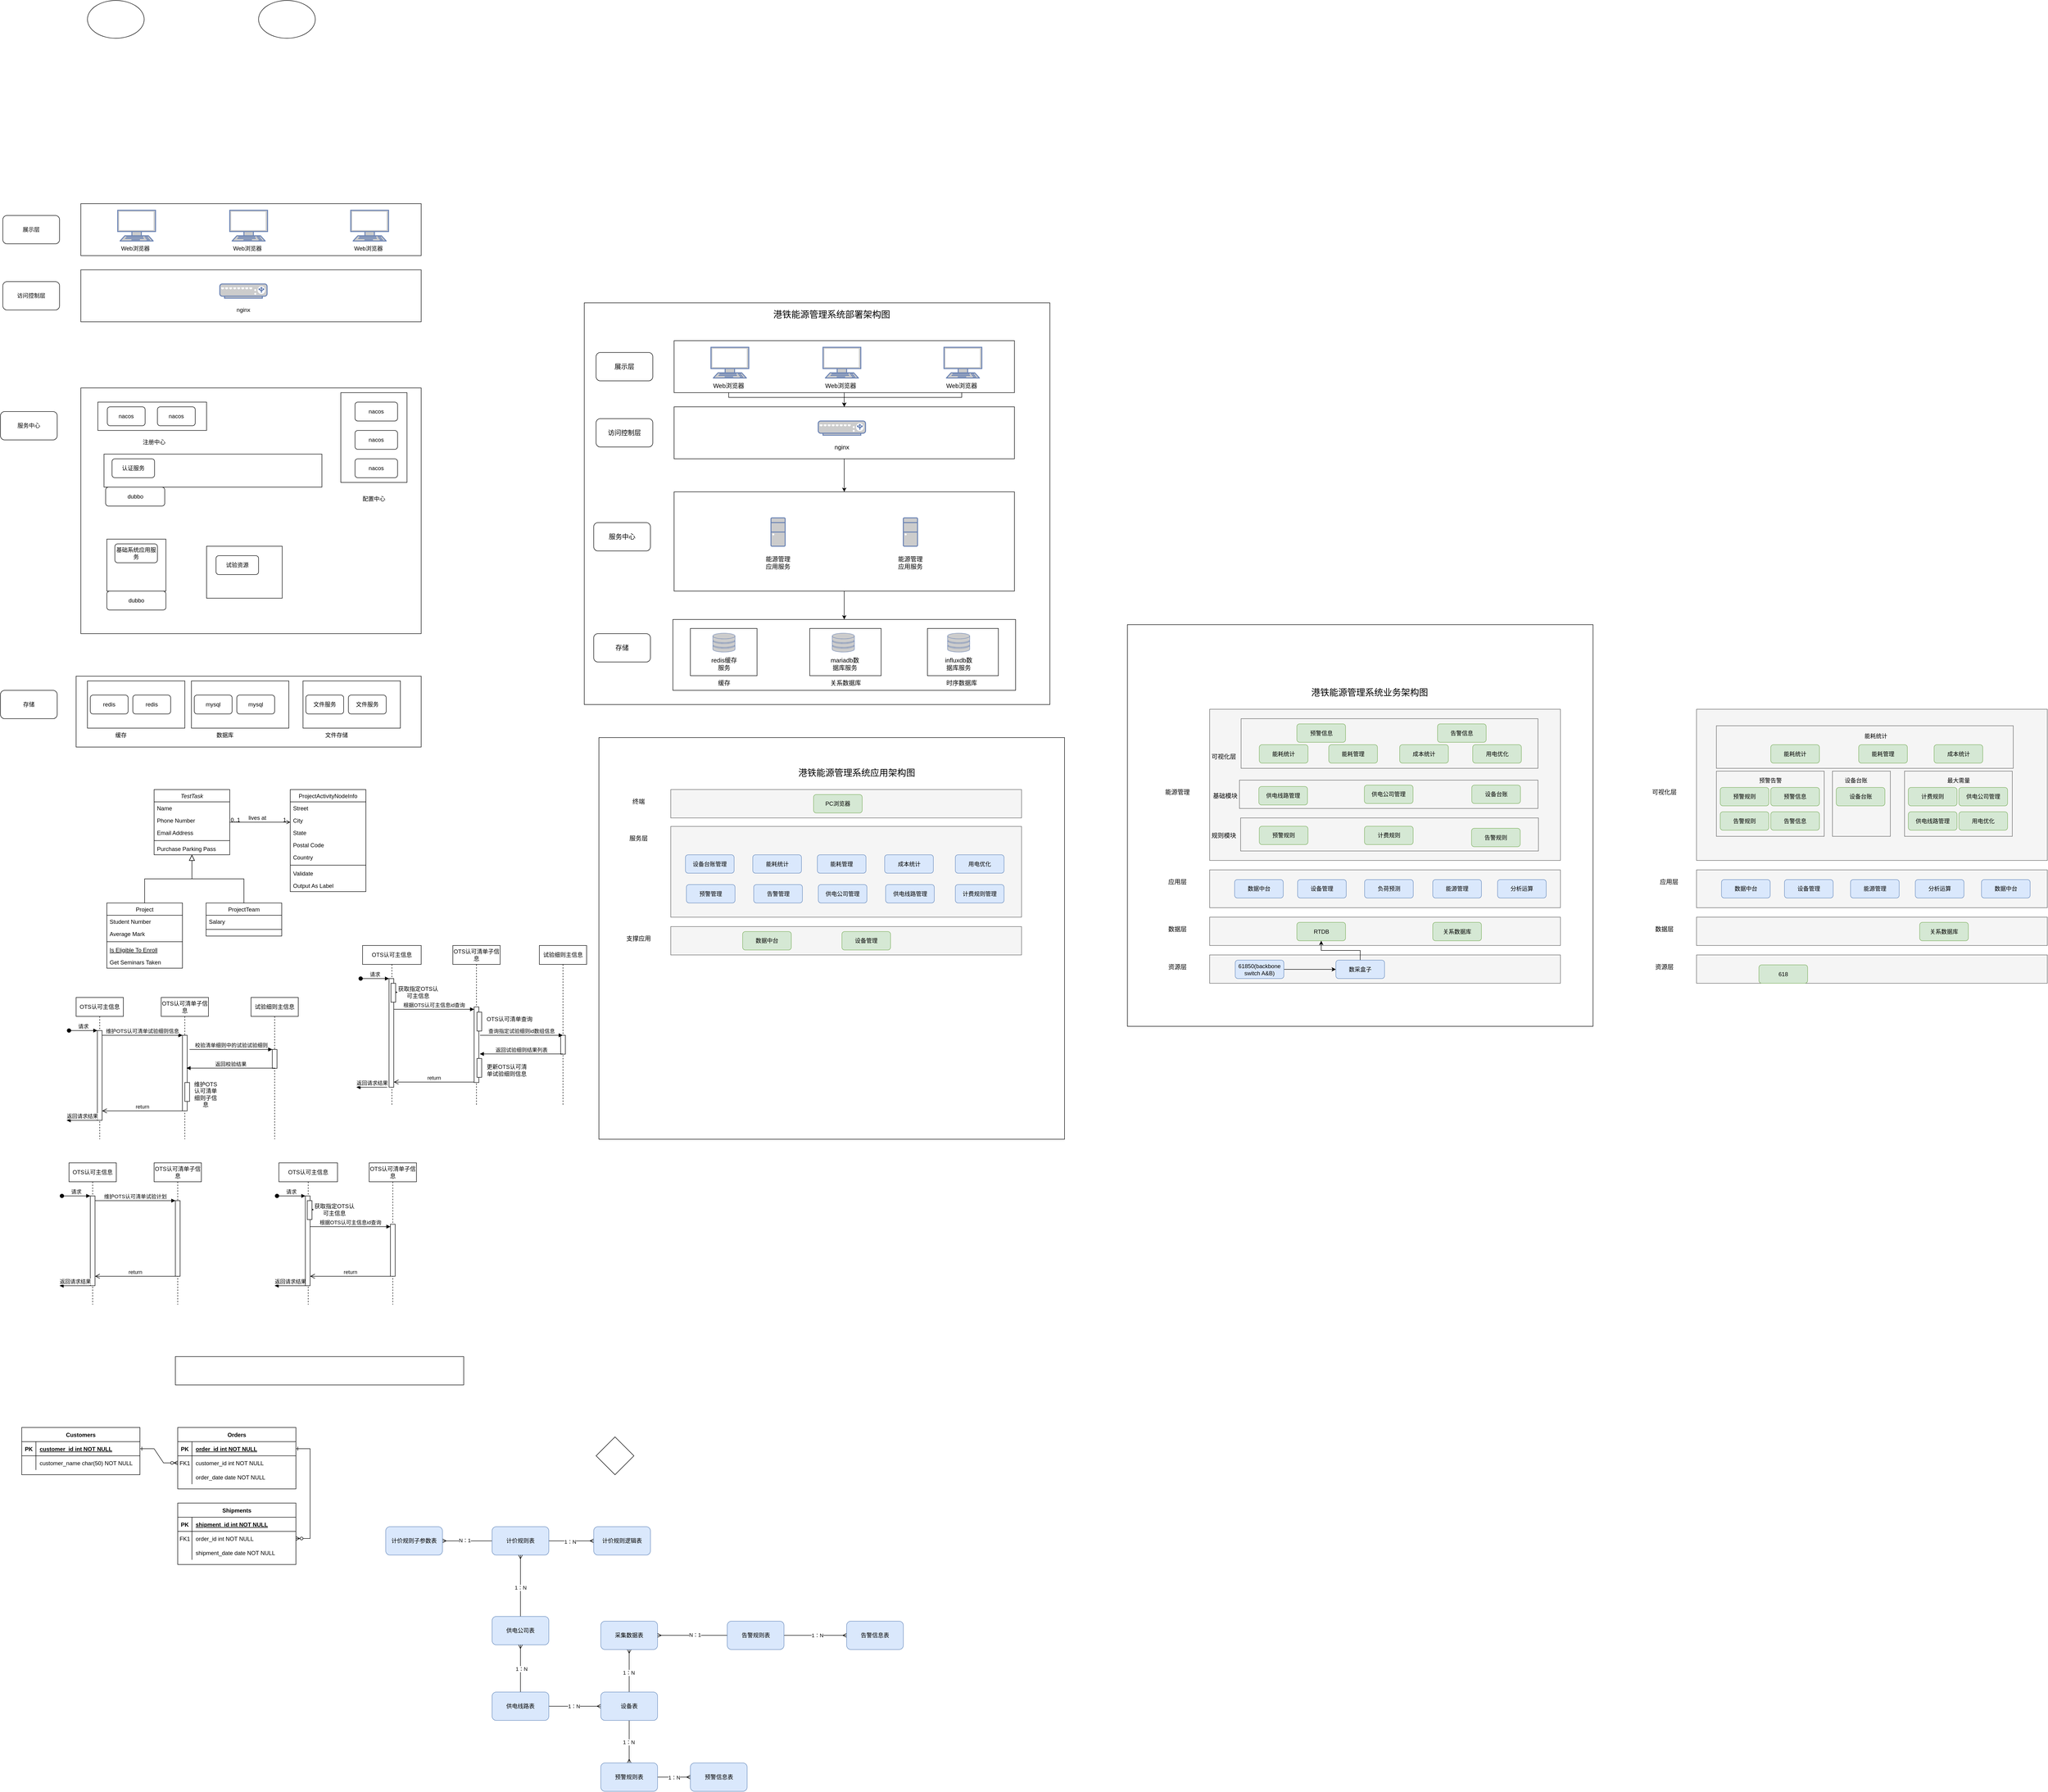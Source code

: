 <mxfile version="22.1.2" type="github">
  <diagram name="第 1 页" id="N2apjxpWbYqQif2-I4x0">
    <mxGraphModel dx="1434" dy="1919" grid="1" gridSize="10" guides="1" tooltips="1" connect="1" arrows="1" fold="1" page="1" pageScale="1" pageWidth="827" pageHeight="1169" math="0" shadow="0">
      <root>
        <mxCell id="0" />
        <mxCell id="1" parent="0" />
        <mxCell id="d8G6p4vZRDUriQpnZVvR-4" value="" style="rounded=0;whiteSpace=wrap;html=1;" vertex="1" parent="1">
          <mxGeometry x="2454" y="851" width="985" height="850" as="geometry" />
        </mxCell>
        <mxCell id="d8G6p4vZRDUriQpnZVvR-2" value="" style="rounded=0;whiteSpace=wrap;html=1;" vertex="1" parent="1">
          <mxGeometry x="1336" y="1090" width="985" height="850" as="geometry" />
        </mxCell>
        <mxCell id="O4YrnvuTXGR2Y_Uj8qS_-83" value="" style="rounded=0;whiteSpace=wrap;html=1;" parent="1" vertex="1">
          <mxGeometry x="1305" y="170" width="985" height="850" as="geometry" />
        </mxCell>
        <mxCell id="Pd4GgcT9B95wRbPPcqMi-3" value="服务中心" style="rounded=1;whiteSpace=wrap;html=1;" parent="1" vertex="1">
          <mxGeometry x="70" y="400" width="120" height="60" as="geometry" />
        </mxCell>
        <mxCell id="Pd4GgcT9B95wRbPPcqMi-9" value="" style="rounded=0;whiteSpace=wrap;html=1;" parent="1" vertex="1">
          <mxGeometry x="240" y="350" width="720" height="520" as="geometry" />
        </mxCell>
        <mxCell id="Pd4GgcT9B95wRbPPcqMi-10" value="" style="rounded=0;whiteSpace=wrap;html=1;" parent="1" vertex="1">
          <mxGeometry x="790" y="360" width="140" height="190" as="geometry" />
        </mxCell>
        <mxCell id="Pd4GgcT9B95wRbPPcqMi-11" value="nacos" style="rounded=1;whiteSpace=wrap;html=1;" parent="1" vertex="1">
          <mxGeometry x="820" y="380" width="90" height="40" as="geometry" />
        </mxCell>
        <mxCell id="Pd4GgcT9B95wRbPPcqMi-12" value="nacos" style="rounded=1;whiteSpace=wrap;html=1;" parent="1" vertex="1">
          <mxGeometry x="820" y="440" width="90" height="40" as="geometry" />
        </mxCell>
        <mxCell id="Pd4GgcT9B95wRbPPcqMi-13" value="nacos" style="rounded=1;whiteSpace=wrap;html=1;" parent="1" vertex="1">
          <mxGeometry x="820" y="500" width="90" height="40" as="geometry" />
        </mxCell>
        <mxCell id="Pd4GgcT9B95wRbPPcqMi-14" value="" style="rounded=0;whiteSpace=wrap;html=1;" parent="1" vertex="1">
          <mxGeometry x="295" y="670" width="125" height="110" as="geometry" />
        </mxCell>
        <mxCell id="Pd4GgcT9B95wRbPPcqMi-15" value="基础系统应用服务" style="rounded=1;whiteSpace=wrap;html=1;" parent="1" vertex="1">
          <mxGeometry x="312" y="680" width="90" height="40" as="geometry" />
        </mxCell>
        <mxCell id="Pd4GgcT9B95wRbPPcqMi-16" value="存储" style="rounded=1;whiteSpace=wrap;html=1;" parent="1" vertex="1">
          <mxGeometry x="70" y="990" width="120" height="60" as="geometry" />
        </mxCell>
        <mxCell id="Pd4GgcT9B95wRbPPcqMi-17" value="" style="rounded=0;whiteSpace=wrap;html=1;" parent="1" vertex="1">
          <mxGeometry x="230" y="960" width="730" height="150" as="geometry" />
        </mxCell>
        <mxCell id="Pd4GgcT9B95wRbPPcqMi-18" value="" style="rounded=0;whiteSpace=wrap;html=1;" parent="1" vertex="1">
          <mxGeometry x="254" y="970" width="206" height="100" as="geometry" />
        </mxCell>
        <mxCell id="Pd4GgcT9B95wRbPPcqMi-19" value="缓存" style="text;strokeColor=none;align=center;fillColor=none;html=1;verticalAlign=middle;whiteSpace=wrap;rounded=0;" parent="1" vertex="1">
          <mxGeometry x="295" y="1070" width="60" height="30" as="geometry" />
        </mxCell>
        <mxCell id="Pd4GgcT9B95wRbPPcqMi-20" value="redis" style="rounded=1;whiteSpace=wrap;html=1;" parent="1" vertex="1">
          <mxGeometry x="260" y="1000" width="80" height="40" as="geometry" />
        </mxCell>
        <mxCell id="Pd4GgcT9B95wRbPPcqMi-21" value="redis" style="rounded=1;whiteSpace=wrap;html=1;" parent="1" vertex="1">
          <mxGeometry x="350" y="1000" width="80" height="40" as="geometry" />
        </mxCell>
        <mxCell id="Pd4GgcT9B95wRbPPcqMi-22" value="" style="rounded=0;whiteSpace=wrap;html=1;" parent="1" vertex="1">
          <mxGeometry x="474" y="970" width="206" height="100" as="geometry" />
        </mxCell>
        <mxCell id="Pd4GgcT9B95wRbPPcqMi-23" value="数据库" style="text;strokeColor=none;align=center;fillColor=none;html=1;verticalAlign=middle;whiteSpace=wrap;rounded=0;" parent="1" vertex="1">
          <mxGeometry x="515" y="1070" width="60" height="30" as="geometry" />
        </mxCell>
        <mxCell id="Pd4GgcT9B95wRbPPcqMi-24" value="mysql" style="rounded=1;whiteSpace=wrap;html=1;" parent="1" vertex="1">
          <mxGeometry x="480" y="1000" width="80" height="40" as="geometry" />
        </mxCell>
        <mxCell id="Pd4GgcT9B95wRbPPcqMi-25" value="mysql" style="rounded=1;whiteSpace=wrap;html=1;" parent="1" vertex="1">
          <mxGeometry x="570" y="1000" width="80" height="40" as="geometry" />
        </mxCell>
        <mxCell id="Pd4GgcT9B95wRbPPcqMi-26" value="" style="rounded=0;whiteSpace=wrap;html=1;" parent="1" vertex="1">
          <mxGeometry x="710" y="970" width="206" height="100" as="geometry" />
        </mxCell>
        <mxCell id="Pd4GgcT9B95wRbPPcqMi-27" value="文件存储" style="text;strokeColor=none;align=center;fillColor=none;html=1;verticalAlign=middle;whiteSpace=wrap;rounded=0;" parent="1" vertex="1">
          <mxGeometry x="751" y="1070" width="60" height="30" as="geometry" />
        </mxCell>
        <mxCell id="Pd4GgcT9B95wRbPPcqMi-28" value="文件服务" style="rounded=1;whiteSpace=wrap;html=1;" parent="1" vertex="1">
          <mxGeometry x="716" y="1000" width="80" height="40" as="geometry" />
        </mxCell>
        <mxCell id="Pd4GgcT9B95wRbPPcqMi-29" value="文件服务" style="rounded=1;whiteSpace=wrap;html=1;" parent="1" vertex="1">
          <mxGeometry x="806" y="1000" width="80" height="40" as="geometry" />
        </mxCell>
        <mxCell id="33msQv8YJ-fLfwgcdkw9-1" value="TestTask" style="swimlane;fontStyle=2;align=center;verticalAlign=top;childLayout=stackLayout;horizontal=1;startSize=26;horizontalStack=0;resizeParent=1;resizeLast=0;collapsible=1;marginBottom=0;rounded=0;shadow=0;strokeWidth=1;" parent="1" vertex="1">
          <mxGeometry x="395" y="1200" width="160" height="138" as="geometry">
            <mxRectangle x="230" y="140" width="160" height="26" as="alternateBounds" />
          </mxGeometry>
        </mxCell>
        <mxCell id="33msQv8YJ-fLfwgcdkw9-2" value="Name" style="text;align=left;verticalAlign=top;spacingLeft=4;spacingRight=4;overflow=hidden;rotatable=0;points=[[0,0.5],[1,0.5]];portConstraint=eastwest;" parent="33msQv8YJ-fLfwgcdkw9-1" vertex="1">
          <mxGeometry y="26" width="160" height="26" as="geometry" />
        </mxCell>
        <mxCell id="33msQv8YJ-fLfwgcdkw9-3" value="Phone Number" style="text;align=left;verticalAlign=top;spacingLeft=4;spacingRight=4;overflow=hidden;rotatable=0;points=[[0,0.5],[1,0.5]];portConstraint=eastwest;rounded=0;shadow=0;html=0;" parent="33msQv8YJ-fLfwgcdkw9-1" vertex="1">
          <mxGeometry y="52" width="160" height="26" as="geometry" />
        </mxCell>
        <mxCell id="33msQv8YJ-fLfwgcdkw9-4" value="Email Address" style="text;align=left;verticalAlign=top;spacingLeft=4;spacingRight=4;overflow=hidden;rotatable=0;points=[[0,0.5],[1,0.5]];portConstraint=eastwest;rounded=0;shadow=0;html=0;" parent="33msQv8YJ-fLfwgcdkw9-1" vertex="1">
          <mxGeometry y="78" width="160" height="26" as="geometry" />
        </mxCell>
        <mxCell id="33msQv8YJ-fLfwgcdkw9-5" value="" style="line;html=1;strokeWidth=1;align=left;verticalAlign=middle;spacingTop=-1;spacingLeft=3;spacingRight=3;rotatable=0;labelPosition=right;points=[];portConstraint=eastwest;" parent="33msQv8YJ-fLfwgcdkw9-1" vertex="1">
          <mxGeometry y="104" width="160" height="8" as="geometry" />
        </mxCell>
        <mxCell id="33msQv8YJ-fLfwgcdkw9-6" value="Purchase Parking Pass" style="text;align=left;verticalAlign=top;spacingLeft=4;spacingRight=4;overflow=hidden;rotatable=0;points=[[0,0.5],[1,0.5]];portConstraint=eastwest;" parent="33msQv8YJ-fLfwgcdkw9-1" vertex="1">
          <mxGeometry y="112" width="160" height="26" as="geometry" />
        </mxCell>
        <mxCell id="33msQv8YJ-fLfwgcdkw9-7" value="Project" style="swimlane;fontStyle=0;align=center;verticalAlign=top;childLayout=stackLayout;horizontal=1;startSize=26;horizontalStack=0;resizeParent=1;resizeLast=0;collapsible=1;marginBottom=0;rounded=0;shadow=0;strokeWidth=1;" parent="1" vertex="1">
          <mxGeometry x="295" y="1440" width="160" height="138" as="geometry">
            <mxRectangle x="130" y="380" width="160" height="26" as="alternateBounds" />
          </mxGeometry>
        </mxCell>
        <mxCell id="33msQv8YJ-fLfwgcdkw9-8" value="Student Number" style="text;align=left;verticalAlign=top;spacingLeft=4;spacingRight=4;overflow=hidden;rotatable=0;points=[[0,0.5],[1,0.5]];portConstraint=eastwest;" parent="33msQv8YJ-fLfwgcdkw9-7" vertex="1">
          <mxGeometry y="26" width="160" height="26" as="geometry" />
        </mxCell>
        <mxCell id="33msQv8YJ-fLfwgcdkw9-9" value="Average Mark" style="text;align=left;verticalAlign=top;spacingLeft=4;spacingRight=4;overflow=hidden;rotatable=0;points=[[0,0.5],[1,0.5]];portConstraint=eastwest;rounded=0;shadow=0;html=0;" parent="33msQv8YJ-fLfwgcdkw9-7" vertex="1">
          <mxGeometry y="52" width="160" height="26" as="geometry" />
        </mxCell>
        <mxCell id="33msQv8YJ-fLfwgcdkw9-10" value="" style="line;html=1;strokeWidth=1;align=left;verticalAlign=middle;spacingTop=-1;spacingLeft=3;spacingRight=3;rotatable=0;labelPosition=right;points=[];portConstraint=eastwest;" parent="33msQv8YJ-fLfwgcdkw9-7" vertex="1">
          <mxGeometry y="78" width="160" height="8" as="geometry" />
        </mxCell>
        <mxCell id="33msQv8YJ-fLfwgcdkw9-11" value="Is Eligible To Enroll" style="text;align=left;verticalAlign=top;spacingLeft=4;spacingRight=4;overflow=hidden;rotatable=0;points=[[0,0.5],[1,0.5]];portConstraint=eastwest;fontStyle=4" parent="33msQv8YJ-fLfwgcdkw9-7" vertex="1">
          <mxGeometry y="86" width="160" height="26" as="geometry" />
        </mxCell>
        <mxCell id="33msQv8YJ-fLfwgcdkw9-12" value="Get Seminars Taken" style="text;align=left;verticalAlign=top;spacingLeft=4;spacingRight=4;overflow=hidden;rotatable=0;points=[[0,0.5],[1,0.5]];portConstraint=eastwest;" parent="33msQv8YJ-fLfwgcdkw9-7" vertex="1">
          <mxGeometry y="112" width="160" height="26" as="geometry" />
        </mxCell>
        <mxCell id="33msQv8YJ-fLfwgcdkw9-13" value="" style="endArrow=block;endSize=10;endFill=0;shadow=0;strokeWidth=1;rounded=0;edgeStyle=elbowEdgeStyle;elbow=vertical;" parent="1" source="33msQv8YJ-fLfwgcdkw9-7" target="33msQv8YJ-fLfwgcdkw9-1" edge="1">
          <mxGeometry width="160" relative="1" as="geometry">
            <mxPoint x="375" y="1283" as="sourcePoint" />
            <mxPoint x="375" y="1283" as="targetPoint" />
          </mxGeometry>
        </mxCell>
        <mxCell id="33msQv8YJ-fLfwgcdkw9-14" value="ProjectTeam" style="swimlane;fontStyle=0;align=center;verticalAlign=top;childLayout=stackLayout;horizontal=1;startSize=26;horizontalStack=0;resizeParent=1;resizeLast=0;collapsible=1;marginBottom=0;rounded=0;shadow=0;strokeWidth=1;" parent="1" vertex="1">
          <mxGeometry x="505" y="1440" width="160" height="70" as="geometry">
            <mxRectangle x="340" y="380" width="170" height="26" as="alternateBounds" />
          </mxGeometry>
        </mxCell>
        <mxCell id="33msQv8YJ-fLfwgcdkw9-15" value="Salary" style="text;align=left;verticalAlign=top;spacingLeft=4;spacingRight=4;overflow=hidden;rotatable=0;points=[[0,0.5],[1,0.5]];portConstraint=eastwest;" parent="33msQv8YJ-fLfwgcdkw9-14" vertex="1">
          <mxGeometry y="26" width="160" height="26" as="geometry" />
        </mxCell>
        <mxCell id="33msQv8YJ-fLfwgcdkw9-16" value="" style="line;html=1;strokeWidth=1;align=left;verticalAlign=middle;spacingTop=-1;spacingLeft=3;spacingRight=3;rotatable=0;labelPosition=right;points=[];portConstraint=eastwest;" parent="33msQv8YJ-fLfwgcdkw9-14" vertex="1">
          <mxGeometry y="52" width="160" height="8" as="geometry" />
        </mxCell>
        <mxCell id="33msQv8YJ-fLfwgcdkw9-17" value="" style="endArrow=block;endSize=10;endFill=0;shadow=0;strokeWidth=1;rounded=0;edgeStyle=elbowEdgeStyle;elbow=vertical;" parent="1" source="33msQv8YJ-fLfwgcdkw9-14" target="33msQv8YJ-fLfwgcdkw9-1" edge="1">
          <mxGeometry width="160" relative="1" as="geometry">
            <mxPoint x="385" y="1453" as="sourcePoint" />
            <mxPoint x="485" y="1351" as="targetPoint" />
          </mxGeometry>
        </mxCell>
        <mxCell id="33msQv8YJ-fLfwgcdkw9-18" value="ProjectActivityNodeInfo" style="swimlane;fontStyle=0;align=center;verticalAlign=top;childLayout=stackLayout;horizontal=1;startSize=26;horizontalStack=0;resizeParent=1;resizeLast=0;collapsible=1;marginBottom=0;rounded=0;shadow=0;strokeWidth=1;" parent="1" vertex="1">
          <mxGeometry x="683" y="1200" width="160" height="216" as="geometry">
            <mxRectangle x="550" y="140" width="160" height="26" as="alternateBounds" />
          </mxGeometry>
        </mxCell>
        <mxCell id="33msQv8YJ-fLfwgcdkw9-19" value="Street" style="text;align=left;verticalAlign=top;spacingLeft=4;spacingRight=4;overflow=hidden;rotatable=0;points=[[0,0.5],[1,0.5]];portConstraint=eastwest;" parent="33msQv8YJ-fLfwgcdkw9-18" vertex="1">
          <mxGeometry y="26" width="160" height="26" as="geometry" />
        </mxCell>
        <mxCell id="33msQv8YJ-fLfwgcdkw9-20" value="City" style="text;align=left;verticalAlign=top;spacingLeft=4;spacingRight=4;overflow=hidden;rotatable=0;points=[[0,0.5],[1,0.5]];portConstraint=eastwest;rounded=0;shadow=0;html=0;" parent="33msQv8YJ-fLfwgcdkw9-18" vertex="1">
          <mxGeometry y="52" width="160" height="26" as="geometry" />
        </mxCell>
        <mxCell id="33msQv8YJ-fLfwgcdkw9-21" value="State" style="text;align=left;verticalAlign=top;spacingLeft=4;spacingRight=4;overflow=hidden;rotatable=0;points=[[0,0.5],[1,0.5]];portConstraint=eastwest;rounded=0;shadow=0;html=0;" parent="33msQv8YJ-fLfwgcdkw9-18" vertex="1">
          <mxGeometry y="78" width="160" height="26" as="geometry" />
        </mxCell>
        <mxCell id="33msQv8YJ-fLfwgcdkw9-22" value="Postal Code" style="text;align=left;verticalAlign=top;spacingLeft=4;spacingRight=4;overflow=hidden;rotatable=0;points=[[0,0.5],[1,0.5]];portConstraint=eastwest;rounded=0;shadow=0;html=0;" parent="33msQv8YJ-fLfwgcdkw9-18" vertex="1">
          <mxGeometry y="104" width="160" height="26" as="geometry" />
        </mxCell>
        <mxCell id="33msQv8YJ-fLfwgcdkw9-23" value="Country" style="text;align=left;verticalAlign=top;spacingLeft=4;spacingRight=4;overflow=hidden;rotatable=0;points=[[0,0.5],[1,0.5]];portConstraint=eastwest;rounded=0;shadow=0;html=0;" parent="33msQv8YJ-fLfwgcdkw9-18" vertex="1">
          <mxGeometry y="130" width="160" height="26" as="geometry" />
        </mxCell>
        <mxCell id="33msQv8YJ-fLfwgcdkw9-24" value="" style="line;html=1;strokeWidth=1;align=left;verticalAlign=middle;spacingTop=-1;spacingLeft=3;spacingRight=3;rotatable=0;labelPosition=right;points=[];portConstraint=eastwest;" parent="33msQv8YJ-fLfwgcdkw9-18" vertex="1">
          <mxGeometry y="156" width="160" height="8" as="geometry" />
        </mxCell>
        <mxCell id="33msQv8YJ-fLfwgcdkw9-25" value="Validate" style="text;align=left;verticalAlign=top;spacingLeft=4;spacingRight=4;overflow=hidden;rotatable=0;points=[[0,0.5],[1,0.5]];portConstraint=eastwest;" parent="33msQv8YJ-fLfwgcdkw9-18" vertex="1">
          <mxGeometry y="164" width="160" height="26" as="geometry" />
        </mxCell>
        <mxCell id="33msQv8YJ-fLfwgcdkw9-26" value="Output As Label" style="text;align=left;verticalAlign=top;spacingLeft=4;spacingRight=4;overflow=hidden;rotatable=0;points=[[0,0.5],[1,0.5]];portConstraint=eastwest;" parent="33msQv8YJ-fLfwgcdkw9-18" vertex="1">
          <mxGeometry y="190" width="160" height="26" as="geometry" />
        </mxCell>
        <mxCell id="33msQv8YJ-fLfwgcdkw9-27" value="" style="endArrow=open;shadow=0;strokeWidth=1;rounded=0;endFill=1;edgeStyle=elbowEdgeStyle;elbow=vertical;" parent="1" source="33msQv8YJ-fLfwgcdkw9-1" target="33msQv8YJ-fLfwgcdkw9-18" edge="1">
          <mxGeometry x="0.5" y="41" relative="1" as="geometry">
            <mxPoint x="555" y="1272" as="sourcePoint" />
            <mxPoint x="715" y="1272" as="targetPoint" />
            <mxPoint x="-40" y="32" as="offset" />
          </mxGeometry>
        </mxCell>
        <mxCell id="33msQv8YJ-fLfwgcdkw9-28" value="0..1" style="resizable=0;align=left;verticalAlign=bottom;labelBackgroundColor=none;fontSize=12;" parent="33msQv8YJ-fLfwgcdkw9-27" connectable="0" vertex="1">
          <mxGeometry x="-1" relative="1" as="geometry">
            <mxPoint y="4" as="offset" />
          </mxGeometry>
        </mxCell>
        <mxCell id="33msQv8YJ-fLfwgcdkw9-29" value="1" style="resizable=0;align=right;verticalAlign=bottom;labelBackgroundColor=none;fontSize=12;" parent="33msQv8YJ-fLfwgcdkw9-27" connectable="0" vertex="1">
          <mxGeometry x="1" relative="1" as="geometry">
            <mxPoint x="-7" y="4" as="offset" />
          </mxGeometry>
        </mxCell>
        <mxCell id="33msQv8YJ-fLfwgcdkw9-30" value="lives at" style="text;html=1;resizable=0;points=[];;align=center;verticalAlign=middle;labelBackgroundColor=none;rounded=0;shadow=0;strokeWidth=1;fontSize=12;" parent="33msQv8YJ-fLfwgcdkw9-27" vertex="1" connectable="0">
          <mxGeometry x="0.5" y="49" relative="1" as="geometry">
            <mxPoint x="-38" y="40" as="offset" />
          </mxGeometry>
        </mxCell>
        <mxCell id="4lNO0c6xA-xNhAJxHuzg-1" value="配置中心" style="text;strokeColor=none;align=center;fillColor=none;html=1;verticalAlign=middle;whiteSpace=wrap;rounded=0;" parent="1" vertex="1">
          <mxGeometry x="830" y="570" width="60" height="30" as="geometry" />
        </mxCell>
        <mxCell id="4lNO0c6xA-xNhAJxHuzg-3" value="" style="rounded=0;whiteSpace=wrap;html=1;" parent="1" vertex="1">
          <mxGeometry x="506" y="685" width="160" height="110" as="geometry" />
        </mxCell>
        <mxCell id="4lNO0c6xA-xNhAJxHuzg-4" value="试验资源" style="rounded=1;whiteSpace=wrap;html=1;" parent="1" vertex="1">
          <mxGeometry x="526" y="705" width="90" height="40" as="geometry" />
        </mxCell>
        <mxCell id="4lNO0c6xA-xNhAJxHuzg-5" value="" style="rounded=0;whiteSpace=wrap;html=1;" parent="1" vertex="1">
          <mxGeometry x="240" y="-40" width="720" height="110" as="geometry" />
        </mxCell>
        <mxCell id="4lNO0c6xA-xNhAJxHuzg-6" value="展示层" style="rounded=1;whiteSpace=wrap;html=1;" parent="1" vertex="1">
          <mxGeometry x="75" y="-15" width="120" height="60" as="geometry" />
        </mxCell>
        <mxCell id="4lNO0c6xA-xNhAJxHuzg-13" value="" style="rounded=0;whiteSpace=wrap;html=1;" parent="1" vertex="1">
          <mxGeometry x="240" y="100" width="720" height="110" as="geometry" />
        </mxCell>
        <mxCell id="4lNO0c6xA-xNhAJxHuzg-14" value="访问控制层" style="rounded=1;whiteSpace=wrap;html=1;" parent="1" vertex="1">
          <mxGeometry x="75" y="125" width="120" height="60" as="geometry" />
        </mxCell>
        <mxCell id="4lNO0c6xA-xNhAJxHuzg-17" value="&lt;font style=&quot;font-size: 19px;&quot;&gt;港铁能源管理系统部署架构图&lt;/font&gt;" style="text;strokeColor=none;align=center;fillColor=none;html=1;verticalAlign=middle;whiteSpace=wrap;rounded=0;" parent="1" vertex="1">
          <mxGeometry x="1647" y="180" width="363" height="30" as="geometry" />
        </mxCell>
        <mxCell id="Pd4GgcT9B95wRbPPcqMi-5" value="" style="rounded=0;whiteSpace=wrap;html=1;" parent="1" vertex="1">
          <mxGeometry x="276" y="380" width="230" height="60" as="geometry" />
        </mxCell>
        <mxCell id="Pd4GgcT9B95wRbPPcqMi-7" value="nacos" style="rounded=1;whiteSpace=wrap;html=1;" parent="1" vertex="1">
          <mxGeometry x="296" y="390" width="80" height="40" as="geometry" />
        </mxCell>
        <mxCell id="Pd4GgcT9B95wRbPPcqMi-8" value="nacos" style="rounded=1;whiteSpace=wrap;html=1;" parent="1" vertex="1">
          <mxGeometry x="402" y="390" width="80" height="40" as="geometry" />
        </mxCell>
        <mxCell id="4lNO0c6xA-xNhAJxHuzg-21" value="注册中心" style="text;strokeColor=none;align=center;fillColor=none;html=1;verticalAlign=middle;whiteSpace=wrap;rounded=0;" parent="1" vertex="1">
          <mxGeometry x="365" y="450" width="60" height="30" as="geometry" />
        </mxCell>
        <mxCell id="4lNO0c6xA-xNhAJxHuzg-22" value="dubbo" style="rounded=1;whiteSpace=wrap;html=1;" parent="1" vertex="1">
          <mxGeometry x="295" y="780" width="125" height="40" as="geometry" />
        </mxCell>
        <mxCell id="4lNO0c6xA-xNhAJxHuzg-23" value="" style="rounded=0;whiteSpace=wrap;html=1;" parent="1" vertex="1">
          <mxGeometry x="289" y="490" width="461" height="70" as="geometry" />
        </mxCell>
        <mxCell id="4lNO0c6xA-xNhAJxHuzg-24" value="认证服务" style="rounded=1;whiteSpace=wrap;html=1;" parent="1" vertex="1">
          <mxGeometry x="306" y="500" width="90" height="40" as="geometry" />
        </mxCell>
        <mxCell id="4lNO0c6xA-xNhAJxHuzg-25" value="dubbo" style="rounded=1;whiteSpace=wrap;html=1;" parent="1" vertex="1">
          <mxGeometry x="292.5" y="560" width="125" height="40" as="geometry" />
        </mxCell>
        <mxCell id="GepXlwdQvqpXyO91F343-1" value="OTS认可主信息" style="shape=umlLifeline;perimeter=lifelinePerimeter;whiteSpace=wrap;html=1;container=0;dropTarget=0;collapsible=0;recursiveResize=0;outlineConnect=0;portConstraint=eastwest;newEdgeStyle={&quot;edgeStyle&quot;:&quot;elbowEdgeStyle&quot;,&quot;elbow&quot;:&quot;vertical&quot;,&quot;curved&quot;:0,&quot;rounded&quot;:0};" parent="1" vertex="1">
          <mxGeometry x="230" y="1640" width="100" height="300" as="geometry" />
        </mxCell>
        <mxCell id="GepXlwdQvqpXyO91F343-2" value="" style="html=1;points=[];perimeter=orthogonalPerimeter;outlineConnect=0;targetShapes=umlLifeline;portConstraint=eastwest;newEdgeStyle={&quot;edgeStyle&quot;:&quot;elbowEdgeStyle&quot;,&quot;elbow&quot;:&quot;vertical&quot;,&quot;curved&quot;:0,&quot;rounded&quot;:0};" parent="GepXlwdQvqpXyO91F343-1" vertex="1">
          <mxGeometry x="45" y="70" width="10" height="190" as="geometry" />
        </mxCell>
        <mxCell id="GepXlwdQvqpXyO91F343-3" value="请求" style="html=1;verticalAlign=bottom;startArrow=oval;endArrow=block;startSize=8;edgeStyle=elbowEdgeStyle;elbow=vertical;curved=0;rounded=0;" parent="GepXlwdQvqpXyO91F343-1" target="GepXlwdQvqpXyO91F343-2" edge="1">
          <mxGeometry relative="1" as="geometry">
            <mxPoint x="-15" y="70" as="sourcePoint" />
          </mxGeometry>
        </mxCell>
        <mxCell id="GepXlwdQvqpXyO91F343-5" value="OTS认可清单子信息" style="shape=umlLifeline;perimeter=lifelinePerimeter;whiteSpace=wrap;html=1;container=0;dropTarget=0;collapsible=0;recursiveResize=0;outlineConnect=0;portConstraint=eastwest;newEdgeStyle={&quot;edgeStyle&quot;:&quot;elbowEdgeStyle&quot;,&quot;elbow&quot;:&quot;vertical&quot;,&quot;curved&quot;:0,&quot;rounded&quot;:0};" parent="1" vertex="1">
          <mxGeometry x="410" y="1640" width="100" height="300" as="geometry" />
        </mxCell>
        <mxCell id="GepXlwdQvqpXyO91F343-6" value="" style="html=1;points=[];perimeter=orthogonalPerimeter;outlineConnect=0;targetShapes=umlLifeline;portConstraint=eastwest;newEdgeStyle={&quot;edgeStyle&quot;:&quot;elbowEdgeStyle&quot;,&quot;elbow&quot;:&quot;vertical&quot;,&quot;curved&quot;:0,&quot;rounded&quot;:0};" parent="GepXlwdQvqpXyO91F343-5" vertex="1">
          <mxGeometry x="45" y="80" width="10" height="160" as="geometry" />
        </mxCell>
        <mxCell id="GepXlwdQvqpXyO91F343-4" value="" style="html=1;points=[];perimeter=orthogonalPerimeter;outlineConnect=0;targetShapes=umlLifeline;portConstraint=eastwest;newEdgeStyle={&quot;edgeStyle&quot;:&quot;elbowEdgeStyle&quot;,&quot;elbow&quot;:&quot;vertical&quot;,&quot;curved&quot;:0,&quot;rounded&quot;:0};" parent="GepXlwdQvqpXyO91F343-5" vertex="1">
          <mxGeometry x="50" y="180" width="10" height="40" as="geometry" />
        </mxCell>
        <mxCell id="GepXlwdQvqpXyO91F343-7" value="维护OTS认可清单试验细则信息" style="html=1;verticalAlign=bottom;endArrow=block;edgeStyle=elbowEdgeStyle;elbow=vertical;curved=0;rounded=0;" parent="1" source="GepXlwdQvqpXyO91F343-2" target="GepXlwdQvqpXyO91F343-6" edge="1">
          <mxGeometry relative="1" as="geometry">
            <mxPoint x="385" y="1730" as="sourcePoint" />
            <Array as="points">
              <mxPoint x="370" y="1720" />
            </Array>
          </mxGeometry>
        </mxCell>
        <mxCell id="GepXlwdQvqpXyO91F343-8" value="return" style="html=1;verticalAlign=bottom;endArrow=open;endSize=8;edgeStyle=elbowEdgeStyle;elbow=vertical;curved=0;rounded=0;" parent="1" source="GepXlwdQvqpXyO91F343-6" target="GepXlwdQvqpXyO91F343-2" edge="1">
          <mxGeometry relative="1" as="geometry">
            <mxPoint x="385" y="1805" as="targetPoint" />
            <Array as="points">
              <mxPoint x="380" y="1880" />
            </Array>
          </mxGeometry>
        </mxCell>
        <mxCell id="JtlpZqqgeSd22oeA1jQs-1" value="试验细则主信息" style="shape=umlLifeline;perimeter=lifelinePerimeter;whiteSpace=wrap;html=1;container=0;dropTarget=0;collapsible=0;recursiveResize=0;outlineConnect=0;portConstraint=eastwest;newEdgeStyle={&quot;edgeStyle&quot;:&quot;elbowEdgeStyle&quot;,&quot;elbow&quot;:&quot;vertical&quot;,&quot;curved&quot;:0,&quot;rounded&quot;:0};" parent="1" vertex="1">
          <mxGeometry x="600" y="1640" width="100" height="300" as="geometry" />
        </mxCell>
        <mxCell id="JtlpZqqgeSd22oeA1jQs-2" value="" style="html=1;points=[];perimeter=orthogonalPerimeter;outlineConnect=0;targetShapes=umlLifeline;portConstraint=eastwest;newEdgeStyle={&quot;edgeStyle&quot;:&quot;elbowEdgeStyle&quot;,&quot;elbow&quot;:&quot;vertical&quot;,&quot;curved&quot;:0,&quot;rounded&quot;:0};" parent="JtlpZqqgeSd22oeA1jQs-1" vertex="1">
          <mxGeometry x="45" y="110" width="10" height="40" as="geometry" />
        </mxCell>
        <mxCell id="JtlpZqqgeSd22oeA1jQs-3" value="校验清单细则中的试验试验细则" style="html=1;verticalAlign=bottom;endArrow=block;edgeStyle=elbowEdgeStyle;elbow=vertical;curved=0;rounded=0;" parent="1" edge="1">
          <mxGeometry relative="1" as="geometry">
            <mxPoint x="470" y="1750" as="sourcePoint" />
            <Array as="points">
              <mxPoint x="560" y="1750" />
            </Array>
            <mxPoint x="645" y="1750" as="targetPoint" />
          </mxGeometry>
        </mxCell>
        <mxCell id="JtlpZqqgeSd22oeA1jQs-4" value="返回校验结果" style="html=1;verticalAlign=bottom;endArrow=block;edgeStyle=elbowEdgeStyle;elbow=vertical;curved=0;rounded=0;" parent="1" edge="1">
          <mxGeometry relative="1" as="geometry">
            <mxPoint x="651" y="1789.5" as="sourcePoint" />
            <Array as="points">
              <mxPoint x="576" y="1789.5" />
            </Array>
            <mxPoint x="463.5" y="1789.5" as="targetPoint" />
          </mxGeometry>
        </mxCell>
        <mxCell id="JtlpZqqgeSd22oeA1jQs-5" value="维护OTS认可清单细则子信息" style="text;strokeColor=none;align=center;fillColor=none;html=1;verticalAlign=middle;whiteSpace=wrap;rounded=0;" parent="1" vertex="1">
          <mxGeometry x="474" y="1830" width="60" height="30" as="geometry" />
        </mxCell>
        <mxCell id="JtlpZqqgeSd22oeA1jQs-6" value="返回请求结果" style="html=1;verticalAlign=bottom;endArrow=block;edgeStyle=elbowEdgeStyle;elbow=horizontal;curved=0;rounded=0;endFill=1;" parent="1" edge="1">
          <mxGeometry relative="1" as="geometry">
            <mxPoint x="210" y="1900" as="targetPoint" />
            <Array as="points" />
            <mxPoint x="275" y="1900" as="sourcePoint" />
          </mxGeometry>
        </mxCell>
        <mxCell id="PaS30crkZEAZcp3G5a0k-9" value="OTS认可主信息" style="shape=umlLifeline;perimeter=lifelinePerimeter;whiteSpace=wrap;html=1;container=0;dropTarget=0;collapsible=0;recursiveResize=0;outlineConnect=0;portConstraint=eastwest;newEdgeStyle={&quot;edgeStyle&quot;:&quot;elbowEdgeStyle&quot;,&quot;elbow&quot;:&quot;vertical&quot;,&quot;curved&quot;:0,&quot;rounded&quot;:0};" parent="1" vertex="1">
          <mxGeometry x="215" y="1990" width="100" height="300" as="geometry" />
        </mxCell>
        <mxCell id="PaS30crkZEAZcp3G5a0k-10" value="" style="html=1;points=[];perimeter=orthogonalPerimeter;outlineConnect=0;targetShapes=umlLifeline;portConstraint=eastwest;newEdgeStyle={&quot;edgeStyle&quot;:&quot;elbowEdgeStyle&quot;,&quot;elbow&quot;:&quot;vertical&quot;,&quot;curved&quot;:0,&quot;rounded&quot;:0};" parent="PaS30crkZEAZcp3G5a0k-9" vertex="1">
          <mxGeometry x="45" y="70" width="10" height="190" as="geometry" />
        </mxCell>
        <mxCell id="PaS30crkZEAZcp3G5a0k-11" value="请求" style="html=1;verticalAlign=bottom;startArrow=oval;endArrow=block;startSize=8;edgeStyle=elbowEdgeStyle;elbow=vertical;curved=0;rounded=0;" parent="PaS30crkZEAZcp3G5a0k-9" target="PaS30crkZEAZcp3G5a0k-10" edge="1">
          <mxGeometry relative="1" as="geometry">
            <mxPoint x="-15" y="70" as="sourcePoint" />
          </mxGeometry>
        </mxCell>
        <mxCell id="PaS30crkZEAZcp3G5a0k-12" value="OTS认可清单子信息" style="shape=umlLifeline;perimeter=lifelinePerimeter;whiteSpace=wrap;html=1;container=0;dropTarget=0;collapsible=0;recursiveResize=0;outlineConnect=0;portConstraint=eastwest;newEdgeStyle={&quot;edgeStyle&quot;:&quot;elbowEdgeStyle&quot;,&quot;elbow&quot;:&quot;vertical&quot;,&quot;curved&quot;:0,&quot;rounded&quot;:0};" parent="1" vertex="1">
          <mxGeometry x="395" y="1990" width="100" height="300" as="geometry" />
        </mxCell>
        <mxCell id="PaS30crkZEAZcp3G5a0k-13" value="" style="html=1;points=[];perimeter=orthogonalPerimeter;outlineConnect=0;targetShapes=umlLifeline;portConstraint=eastwest;newEdgeStyle={&quot;edgeStyle&quot;:&quot;elbowEdgeStyle&quot;,&quot;elbow&quot;:&quot;vertical&quot;,&quot;curved&quot;:0,&quot;rounded&quot;:0};" parent="PaS30crkZEAZcp3G5a0k-12" vertex="1">
          <mxGeometry x="45" y="80" width="10" height="160" as="geometry" />
        </mxCell>
        <mxCell id="PaS30crkZEAZcp3G5a0k-14" value="维护OTS认可清单试验计划" style="html=1;verticalAlign=bottom;endArrow=block;edgeStyle=elbowEdgeStyle;elbow=vertical;curved=0;rounded=0;" parent="1" source="PaS30crkZEAZcp3G5a0k-10" target="PaS30crkZEAZcp3G5a0k-13" edge="1">
          <mxGeometry relative="1" as="geometry">
            <mxPoint x="370" y="2080" as="sourcePoint" />
            <Array as="points">
              <mxPoint x="355" y="2070" />
            </Array>
          </mxGeometry>
        </mxCell>
        <mxCell id="PaS30crkZEAZcp3G5a0k-15" value="return" style="html=1;verticalAlign=bottom;endArrow=open;endSize=8;edgeStyle=elbowEdgeStyle;elbow=vertical;curved=0;rounded=0;" parent="1" source="PaS30crkZEAZcp3G5a0k-13" target="PaS30crkZEAZcp3G5a0k-10" edge="1">
          <mxGeometry relative="1" as="geometry">
            <mxPoint x="370" y="2155" as="targetPoint" />
            <Array as="points">
              <mxPoint x="365" y="2230" />
            </Array>
          </mxGeometry>
        </mxCell>
        <mxCell id="PaS30crkZEAZcp3G5a0k-16" value="返回请求结果" style="html=1;verticalAlign=bottom;endArrow=block;edgeStyle=elbowEdgeStyle;elbow=horizontal;curved=0;rounded=0;endFill=1;" parent="1" edge="1">
          <mxGeometry relative="1" as="geometry">
            <mxPoint x="195" y="2250" as="targetPoint" />
            <Array as="points" />
            <mxPoint x="260" y="2250" as="sourcePoint" />
          </mxGeometry>
        </mxCell>
        <mxCell id="PaS30crkZEAZcp3G5a0k-17" value="OTS认可主信息" style="shape=umlLifeline;perimeter=lifelinePerimeter;whiteSpace=wrap;html=1;container=0;dropTarget=0;collapsible=0;recursiveResize=0;outlineConnect=0;portConstraint=eastwest;newEdgeStyle={&quot;edgeStyle&quot;:&quot;elbowEdgeStyle&quot;,&quot;elbow&quot;:&quot;vertical&quot;,&quot;curved&quot;:0,&quot;rounded&quot;:0};" parent="1" vertex="1">
          <mxGeometry x="659" y="1990" width="124" height="300" as="geometry" />
        </mxCell>
        <mxCell id="PaS30crkZEAZcp3G5a0k-20" value="OTS认可清单子信息" style="shape=umlLifeline;perimeter=lifelinePerimeter;whiteSpace=wrap;html=1;container=0;dropTarget=0;collapsible=0;recursiveResize=0;outlineConnect=0;portConstraint=eastwest;newEdgeStyle={&quot;edgeStyle&quot;:&quot;elbowEdgeStyle&quot;,&quot;elbow&quot;:&quot;vertical&quot;,&quot;curved&quot;:0,&quot;rounded&quot;:0};" parent="1" vertex="1">
          <mxGeometry x="850" y="1990" width="100" height="300" as="geometry" />
        </mxCell>
        <mxCell id="PaS30crkZEAZcp3G5a0k-21" value="" style="html=1;points=[];perimeter=orthogonalPerimeter;outlineConnect=0;targetShapes=umlLifeline;portConstraint=eastwest;newEdgeStyle={&quot;edgeStyle&quot;:&quot;elbowEdgeStyle&quot;,&quot;elbow&quot;:&quot;vertical&quot;,&quot;curved&quot;:0,&quot;rounded&quot;:0};" parent="PaS30crkZEAZcp3G5a0k-20" vertex="1">
          <mxGeometry x="45" y="130" width="10" height="110" as="geometry" />
        </mxCell>
        <mxCell id="PaS30crkZEAZcp3G5a0k-22" value="根据OTS认可主信息id查询" style="html=1;verticalAlign=bottom;endArrow=block;edgeStyle=elbowEdgeStyle;elbow=vertical;curved=0;rounded=0;" parent="1" edge="1">
          <mxGeometry relative="1" as="geometry">
            <mxPoint x="725" y="2125" as="sourcePoint" />
            <Array as="points">
              <mxPoint x="810" y="2125" />
            </Array>
            <mxPoint x="895" y="2125" as="targetPoint" />
          </mxGeometry>
        </mxCell>
        <mxCell id="PaS30crkZEAZcp3G5a0k-23" value="return" style="html=1;verticalAlign=bottom;endArrow=open;endSize=8;edgeStyle=elbowEdgeStyle;elbow=vertical;curved=0;rounded=0;" parent="1" source="PaS30crkZEAZcp3G5a0k-21" target="PaS30crkZEAZcp3G5a0k-18" edge="1">
          <mxGeometry relative="1" as="geometry">
            <mxPoint x="825" y="2155" as="targetPoint" />
            <Array as="points">
              <mxPoint x="820" y="2230" />
            </Array>
          </mxGeometry>
        </mxCell>
        <mxCell id="PaS30crkZEAZcp3G5a0k-24" value="返回请求结果" style="html=1;verticalAlign=bottom;endArrow=block;edgeStyle=elbowEdgeStyle;elbow=horizontal;curved=0;rounded=0;endFill=1;" parent="1" edge="1">
          <mxGeometry relative="1" as="geometry">
            <mxPoint x="650" y="2250" as="targetPoint" />
            <Array as="points" />
            <mxPoint x="715" y="2250" as="sourcePoint" />
          </mxGeometry>
        </mxCell>
        <mxCell id="PaS30crkZEAZcp3G5a0k-18" value="" style="html=1;points=[];perimeter=orthogonalPerimeter;outlineConnect=0;targetShapes=umlLifeline;portConstraint=eastwest;newEdgeStyle={&quot;edgeStyle&quot;:&quot;elbowEdgeStyle&quot;,&quot;elbow&quot;:&quot;vertical&quot;,&quot;curved&quot;:0,&quot;rounded&quot;:0};" parent="1" vertex="1">
          <mxGeometry x="715" y="2060" width="10" height="190" as="geometry" />
        </mxCell>
        <mxCell id="PaS30crkZEAZcp3G5a0k-19" value="请求" style="html=1;verticalAlign=bottom;startArrow=oval;endArrow=block;startSize=8;edgeStyle=elbowEdgeStyle;elbow=vertical;curved=0;rounded=0;" parent="1" target="PaS30crkZEAZcp3G5a0k-18" edge="1">
          <mxGeometry relative="1" as="geometry">
            <mxPoint x="655" y="2060" as="sourcePoint" />
          </mxGeometry>
        </mxCell>
        <mxCell id="PaS30crkZEAZcp3G5a0k-27" value="" style="edgeStyle=elbowEdgeStyle;rounded=0;orthogonalLoop=1;jettySize=auto;html=1;elbow=vertical;curved=0;" parent="1" source="PaS30crkZEAZcp3G5a0k-25" target="PaS30crkZEAZcp3G5a0k-26" edge="1">
          <mxGeometry relative="1" as="geometry" />
        </mxCell>
        <mxCell id="PaS30crkZEAZcp3G5a0k-25" value="" style="html=1;points=[];perimeter=orthogonalPerimeter;outlineConnect=0;targetShapes=umlLifeline;portConstraint=eastwest;newEdgeStyle={&quot;edgeStyle&quot;:&quot;elbowEdgeStyle&quot;,&quot;elbow&quot;:&quot;vertical&quot;,&quot;curved&quot;:0,&quot;rounded&quot;:0};" parent="1" vertex="1">
          <mxGeometry x="719" y="2070" width="10" height="40" as="geometry" />
        </mxCell>
        <mxCell id="PaS30crkZEAZcp3G5a0k-26" value="获取指定OTS认可主信息" style="text;strokeColor=none;align=center;fillColor=none;html=1;verticalAlign=middle;whiteSpace=wrap;rounded=0;" parent="1" vertex="1">
          <mxGeometry x="733" y="2074" width="87" height="30" as="geometry" />
        </mxCell>
        <mxCell id="PaS30crkZEAZcp3G5a0k-53" value="OTS认可主信息" style="shape=umlLifeline;perimeter=lifelinePerimeter;whiteSpace=wrap;html=1;container=0;dropTarget=0;collapsible=0;recursiveResize=0;outlineConnect=0;portConstraint=eastwest;newEdgeStyle={&quot;edgeStyle&quot;:&quot;elbowEdgeStyle&quot;,&quot;elbow&quot;:&quot;vertical&quot;,&quot;curved&quot;:0,&quot;rounded&quot;:0};" parent="1" vertex="1">
          <mxGeometry x="836" y="1530" width="124" height="340" as="geometry" />
        </mxCell>
        <mxCell id="PaS30crkZEAZcp3G5a0k-54" value="OTS认可清单子信息" style="shape=umlLifeline;perimeter=lifelinePerimeter;whiteSpace=wrap;html=1;container=0;dropTarget=0;collapsible=0;recursiveResize=0;outlineConnect=0;portConstraint=eastwest;newEdgeStyle={&quot;edgeStyle&quot;:&quot;elbowEdgeStyle&quot;,&quot;elbow&quot;:&quot;vertical&quot;,&quot;curved&quot;:0,&quot;rounded&quot;:0};" parent="1" vertex="1">
          <mxGeometry x="1027" y="1530" width="100" height="340" as="geometry" />
        </mxCell>
        <mxCell id="PaS30crkZEAZcp3G5a0k-55" value="" style="html=1;points=[];perimeter=orthogonalPerimeter;outlineConnect=0;targetShapes=umlLifeline;portConstraint=eastwest;newEdgeStyle={&quot;edgeStyle&quot;:&quot;elbowEdgeStyle&quot;,&quot;elbow&quot;:&quot;vertical&quot;,&quot;curved&quot;:0,&quot;rounded&quot;:0};" parent="PaS30crkZEAZcp3G5a0k-54" vertex="1">
          <mxGeometry x="45" y="130" width="10" height="160" as="geometry" />
        </mxCell>
        <mxCell id="PaS30crkZEAZcp3G5a0k-56" value="根据OTS认可主信息id查询" style="html=1;verticalAlign=bottom;endArrow=block;edgeStyle=elbowEdgeStyle;elbow=vertical;curved=0;rounded=0;" parent="1" edge="1">
          <mxGeometry relative="1" as="geometry">
            <mxPoint x="902" y="1665" as="sourcePoint" />
            <Array as="points">
              <mxPoint x="987" y="1665" />
            </Array>
            <mxPoint x="1072" y="1665" as="targetPoint" />
          </mxGeometry>
        </mxCell>
        <mxCell id="PaS30crkZEAZcp3G5a0k-57" value="return" style="html=1;verticalAlign=bottom;endArrow=open;endSize=8;edgeStyle=elbowEdgeStyle;elbow=vertical;curved=0;rounded=0;" parent="1" edge="1">
          <mxGeometry relative="1" as="geometry">
            <mxPoint x="902" y="1819" as="targetPoint" />
            <Array as="points">
              <mxPoint x="997" y="1819" />
            </Array>
            <mxPoint x="1072" y="1819" as="sourcePoint" />
          </mxGeometry>
        </mxCell>
        <mxCell id="PaS30crkZEAZcp3G5a0k-58" value="返回请求结果" style="html=1;verticalAlign=bottom;endArrow=block;edgeStyle=elbowEdgeStyle;elbow=horizontal;curved=0;rounded=0;endFill=1;" parent="1" edge="1">
          <mxGeometry relative="1" as="geometry">
            <mxPoint x="823" y="1830" as="targetPoint" />
            <Array as="points" />
            <mxPoint x="888" y="1830" as="sourcePoint" />
          </mxGeometry>
        </mxCell>
        <mxCell id="PaS30crkZEAZcp3G5a0k-59" value="" style="html=1;points=[];perimeter=orthogonalPerimeter;outlineConnect=0;targetShapes=umlLifeline;portConstraint=eastwest;newEdgeStyle={&quot;edgeStyle&quot;:&quot;elbowEdgeStyle&quot;,&quot;elbow&quot;:&quot;vertical&quot;,&quot;curved&quot;:0,&quot;rounded&quot;:0};" parent="1" vertex="1">
          <mxGeometry x="892" y="1600" width="10" height="230" as="geometry" />
        </mxCell>
        <mxCell id="PaS30crkZEAZcp3G5a0k-60" value="请求" style="html=1;verticalAlign=bottom;startArrow=oval;endArrow=block;startSize=8;edgeStyle=elbowEdgeStyle;elbow=vertical;curved=0;rounded=0;" parent="1" target="PaS30crkZEAZcp3G5a0k-59" edge="1">
          <mxGeometry relative="1" as="geometry">
            <mxPoint x="832" y="1600" as="sourcePoint" />
          </mxGeometry>
        </mxCell>
        <mxCell id="PaS30crkZEAZcp3G5a0k-61" value="" style="edgeStyle=elbowEdgeStyle;rounded=0;orthogonalLoop=1;jettySize=auto;html=1;elbow=vertical;curved=0;" parent="1" source="PaS30crkZEAZcp3G5a0k-62" target="PaS30crkZEAZcp3G5a0k-63" edge="1">
          <mxGeometry relative="1" as="geometry" />
        </mxCell>
        <mxCell id="PaS30crkZEAZcp3G5a0k-62" value="" style="html=1;points=[];perimeter=orthogonalPerimeter;outlineConnect=0;targetShapes=umlLifeline;portConstraint=eastwest;newEdgeStyle={&quot;edgeStyle&quot;:&quot;elbowEdgeStyle&quot;,&quot;elbow&quot;:&quot;vertical&quot;,&quot;curved&quot;:0,&quot;rounded&quot;:0};" parent="1" vertex="1">
          <mxGeometry x="896" y="1610" width="10" height="40" as="geometry" />
        </mxCell>
        <mxCell id="PaS30crkZEAZcp3G5a0k-63" value="获取指定OTS认可主信息" style="text;strokeColor=none;align=center;fillColor=none;html=1;verticalAlign=middle;whiteSpace=wrap;rounded=0;" parent="1" vertex="1">
          <mxGeometry x="910" y="1614" width="87" height="30" as="geometry" />
        </mxCell>
        <mxCell id="PaS30crkZEAZcp3G5a0k-66" value="" style="html=1;points=[];perimeter=orthogonalPerimeter;outlineConnect=0;targetShapes=umlLifeline;portConstraint=eastwest;newEdgeStyle={&quot;edgeStyle&quot;:&quot;elbowEdgeStyle&quot;,&quot;elbow&quot;:&quot;vertical&quot;,&quot;curved&quot;:0,&quot;rounded&quot;:0};" parent="1" vertex="1">
          <mxGeometry x="1078" y="1671" width="10" height="40" as="geometry" />
        </mxCell>
        <mxCell id="PaS30crkZEAZcp3G5a0k-67" value="OTS认可清单查询" style="text;strokeColor=none;align=center;fillColor=none;html=1;verticalAlign=middle;whiteSpace=wrap;rounded=0;" parent="1" vertex="1">
          <mxGeometry x="1088" y="1671" width="118" height="30" as="geometry" />
        </mxCell>
        <mxCell id="PaS30crkZEAZcp3G5a0k-68" value="" style="html=1;points=[];perimeter=orthogonalPerimeter;outlineConnect=0;targetShapes=umlLifeline;portConstraint=eastwest;newEdgeStyle={&quot;edgeStyle&quot;:&quot;elbowEdgeStyle&quot;,&quot;elbow&quot;:&quot;vertical&quot;,&quot;curved&quot;:0,&quot;rounded&quot;:0};" parent="1" vertex="1">
          <mxGeometry x="1078" y="1769" width="10" height="40" as="geometry" />
        </mxCell>
        <mxCell id="PaS30crkZEAZcp3G5a0k-69" value="更新OTS认可清单试验细则信息" style="text;strokeColor=none;align=center;fillColor=none;html=1;verticalAlign=middle;whiteSpace=wrap;rounded=0;" parent="1" vertex="1">
          <mxGeometry x="1092" y="1779" width="98" height="30" as="geometry" />
        </mxCell>
        <mxCell id="PaS30crkZEAZcp3G5a0k-70" value="试验细则主信息" style="shape=umlLifeline;perimeter=lifelinePerimeter;whiteSpace=wrap;html=1;container=0;dropTarget=0;collapsible=0;recursiveResize=0;outlineConnect=0;portConstraint=eastwest;newEdgeStyle={&quot;edgeStyle&quot;:&quot;elbowEdgeStyle&quot;,&quot;elbow&quot;:&quot;vertical&quot;,&quot;curved&quot;:0,&quot;rounded&quot;:0};" parent="1" vertex="1">
          <mxGeometry x="1210" y="1530" width="100" height="340" as="geometry" />
        </mxCell>
        <mxCell id="PaS30crkZEAZcp3G5a0k-71" value="" style="html=1;points=[];perimeter=orthogonalPerimeter;outlineConnect=0;targetShapes=umlLifeline;portConstraint=eastwest;newEdgeStyle={&quot;edgeStyle&quot;:&quot;elbowEdgeStyle&quot;,&quot;elbow&quot;:&quot;vertical&quot;,&quot;curved&quot;:0,&quot;rounded&quot;:0};" parent="PaS30crkZEAZcp3G5a0k-70" vertex="1">
          <mxGeometry x="45" y="190" width="10" height="40" as="geometry" />
        </mxCell>
        <mxCell id="PaS30crkZEAZcp3G5a0k-72" value="查询指定试验细则id数组信息" style="html=1;verticalAlign=bottom;endArrow=block;edgeStyle=elbowEdgeStyle;elbow=vertical;curved=0;rounded=0;" parent="1" edge="1">
          <mxGeometry relative="1" as="geometry">
            <mxPoint x="1084.5" y="1720" as="sourcePoint" />
            <Array as="points">
              <mxPoint x="1174.5" y="1720" />
            </Array>
            <mxPoint x="1259.5" y="1720" as="targetPoint" />
          </mxGeometry>
        </mxCell>
        <mxCell id="PaS30crkZEAZcp3G5a0k-73" value="返回试验细则结果列表" style="html=1;verticalAlign=bottom;endArrow=block;edgeStyle=elbowEdgeStyle;elbow=vertical;curved=0;rounded=0;" parent="1" edge="1">
          <mxGeometry relative="1" as="geometry">
            <mxPoint x="1259.5" y="1759.5" as="sourcePoint" />
            <Array as="points">
              <mxPoint x="1184.5" y="1759.5" />
            </Array>
            <mxPoint x="1084" y="1760" as="targetPoint" />
          </mxGeometry>
        </mxCell>
        <mxCell id="O4YrnvuTXGR2Y_Uj8qS_-1" value="" style="rounded=0;whiteSpace=wrap;html=1;" parent="1" vertex="1">
          <mxGeometry x="440" y="2400" width="610" height="60" as="geometry" />
        </mxCell>
        <mxCell id="O4YrnvuTXGR2Y_Uj8qS_-2" value="" style="fontColor=#0066CC;verticalAlign=top;verticalLabelPosition=bottom;labelPosition=center;align=center;html=1;outlineConnect=0;fillColor=#CCCCCC;strokeColor=#6881B3;gradientColor=none;gradientDirection=north;strokeWidth=2;shape=mxgraph.networks.terminal;" parent="1" vertex="1">
          <mxGeometry x="318" y="-26" width="80" height="65" as="geometry" />
        </mxCell>
        <mxCell id="O4YrnvuTXGR2Y_Uj8qS_-5" value="Web浏览器" style="text;strokeColor=none;align=center;fillColor=none;html=1;verticalAlign=middle;whiteSpace=wrap;rounded=0;" parent="1" vertex="1">
          <mxGeometry x="319" y="40" width="73" height="30" as="geometry" />
        </mxCell>
        <mxCell id="O4YrnvuTXGR2Y_Uj8qS_-8" value="" style="fontColor=#0066CC;verticalAlign=top;verticalLabelPosition=bottom;labelPosition=center;align=center;html=1;outlineConnect=0;fillColor=#CCCCCC;strokeColor=#6881B3;gradientColor=none;gradientDirection=north;strokeWidth=2;shape=mxgraph.networks.terminal;" parent="1" vertex="1">
          <mxGeometry x="555" y="-26" width="80" height="65" as="geometry" />
        </mxCell>
        <mxCell id="O4YrnvuTXGR2Y_Uj8qS_-9" value="Web浏览器" style="text;strokeColor=none;align=center;fillColor=none;html=1;verticalAlign=middle;whiteSpace=wrap;rounded=0;" parent="1" vertex="1">
          <mxGeometry x="556" y="40" width="73" height="30" as="geometry" />
        </mxCell>
        <mxCell id="O4YrnvuTXGR2Y_Uj8qS_-10" value="" style="fontColor=#0066CC;verticalAlign=top;verticalLabelPosition=bottom;labelPosition=center;align=center;html=1;outlineConnect=0;fillColor=#CCCCCC;strokeColor=#6881B3;gradientColor=none;gradientDirection=north;strokeWidth=2;shape=mxgraph.networks.terminal;" parent="1" vertex="1">
          <mxGeometry x="811" y="-26" width="80" height="65" as="geometry" />
        </mxCell>
        <mxCell id="O4YrnvuTXGR2Y_Uj8qS_-11" value="Web浏览器" style="text;strokeColor=none;align=center;fillColor=none;html=1;verticalAlign=middle;whiteSpace=wrap;rounded=0;" parent="1" vertex="1">
          <mxGeometry x="812" y="40" width="73" height="30" as="geometry" />
        </mxCell>
        <mxCell id="O4YrnvuTXGR2Y_Uj8qS_-13" value="" style="fontColor=#0066CC;verticalAlign=top;verticalLabelPosition=bottom;labelPosition=center;align=center;html=1;outlineConnect=0;fillColor=#CCCCCC;strokeColor=#6881B3;gradientColor=none;gradientDirection=north;strokeWidth=2;shape=mxgraph.networks.load_balancer;" parent="1" vertex="1">
          <mxGeometry x="534" y="130" width="100" height="30" as="geometry" />
        </mxCell>
        <mxCell id="O4YrnvuTXGR2Y_Uj8qS_-14" value="nginx" style="text;strokeColor=none;align=center;fillColor=none;html=1;verticalAlign=middle;whiteSpace=wrap;rounded=0;" parent="1" vertex="1">
          <mxGeometry x="554" y="170" width="60" height="30" as="geometry" />
        </mxCell>
        <mxCell id="O4YrnvuTXGR2Y_Uj8qS_-15" value="" style="rounded=0;whiteSpace=wrap;html=1;" parent="1" vertex="1">
          <mxGeometry x="1495" y="250" width="720" height="110" as="geometry" />
        </mxCell>
        <mxCell id="O4YrnvuTXGR2Y_Uj8qS_-16" value="展示层" style="rounded=1;whiteSpace=wrap;html=1;fontSize=14;" parent="1" vertex="1">
          <mxGeometry x="1330" y="275" width="120" height="60" as="geometry" />
        </mxCell>
        <mxCell id="O4YrnvuTXGR2Y_Uj8qS_-81" style="edgeStyle=orthogonalEdgeStyle;rounded=0;orthogonalLoop=1;jettySize=auto;html=1;exitX=0.5;exitY=1;exitDx=0;exitDy=0;entryX=0.5;entryY=0;entryDx=0;entryDy=0;" parent="1" source="O4YrnvuTXGR2Y_Uj8qS_-17" target="O4YrnvuTXGR2Y_Uj8qS_-60" edge="1">
          <mxGeometry relative="1" as="geometry" />
        </mxCell>
        <mxCell id="O4YrnvuTXGR2Y_Uj8qS_-17" value="" style="rounded=0;whiteSpace=wrap;html=1;" parent="1" vertex="1">
          <mxGeometry x="1495" y="390" width="720" height="110" as="geometry" />
        </mxCell>
        <mxCell id="O4YrnvuTXGR2Y_Uj8qS_-18" value="访问控制层" style="rounded=1;whiteSpace=wrap;html=1;fontSize=14;" parent="1" vertex="1">
          <mxGeometry x="1330" y="415" width="120" height="60" as="geometry" />
        </mxCell>
        <mxCell id="O4YrnvuTXGR2Y_Uj8qS_-19" value="" style="fontColor=#0066CC;verticalAlign=top;verticalLabelPosition=bottom;labelPosition=center;align=center;html=1;outlineConnect=0;fillColor=#CCCCCC;strokeColor=#6881B3;gradientColor=none;gradientDirection=north;strokeWidth=2;shape=mxgraph.networks.terminal;" parent="1" vertex="1">
          <mxGeometry x="1573" y="264" width="80" height="65" as="geometry" />
        </mxCell>
        <mxCell id="O4YrnvuTXGR2Y_Uj8qS_-72" style="rounded=0;orthogonalLoop=1;jettySize=auto;html=1;exitX=0.5;exitY=1;exitDx=0;exitDy=0;strokeColor=none;entryX=0.5;entryY=0;entryDx=0;entryDy=0;entryPerimeter=0;" parent="1" source="O4YrnvuTXGR2Y_Uj8qS_-20" target="O4YrnvuTXGR2Y_Uj8qS_-25" edge="1">
          <mxGeometry relative="1" as="geometry" />
        </mxCell>
        <mxCell id="O4YrnvuTXGR2Y_Uj8qS_-78" style="edgeStyle=orthogonalEdgeStyle;rounded=0;orthogonalLoop=1;jettySize=auto;html=1;exitX=0.5;exitY=1;exitDx=0;exitDy=0;entryX=0.5;entryY=0;entryDx=0;entryDy=0;" parent="1" source="O4YrnvuTXGR2Y_Uj8qS_-20" target="O4YrnvuTXGR2Y_Uj8qS_-17" edge="1">
          <mxGeometry relative="1" as="geometry">
            <Array as="points">
              <mxPoint x="1611" y="370" />
              <mxPoint x="1855" y="370" />
            </Array>
          </mxGeometry>
        </mxCell>
        <mxCell id="O4YrnvuTXGR2Y_Uj8qS_-20" value="Web浏览器" style="text;strokeColor=none;align=center;fillColor=none;html=1;verticalAlign=middle;whiteSpace=wrap;rounded=0;fontSize=13;" parent="1" vertex="1">
          <mxGeometry x="1574" y="330" width="73" height="30" as="geometry" />
        </mxCell>
        <mxCell id="O4YrnvuTXGR2Y_Uj8qS_-21" value="" style="fontColor=#0066CC;verticalAlign=top;verticalLabelPosition=bottom;labelPosition=center;align=center;html=1;outlineConnect=0;fillColor=#CCCCCC;strokeColor=#6881B3;gradientColor=none;gradientDirection=north;strokeWidth=2;shape=mxgraph.networks.terminal;" parent="1" vertex="1">
          <mxGeometry x="1810" y="264" width="80" height="65" as="geometry" />
        </mxCell>
        <mxCell id="O4YrnvuTXGR2Y_Uj8qS_-79" style="edgeStyle=orthogonalEdgeStyle;rounded=0;orthogonalLoop=1;jettySize=auto;html=1;exitX=0.5;exitY=1;exitDx=0;exitDy=0;entryX=0.5;entryY=0;entryDx=0;entryDy=0;" parent="1" source="O4YrnvuTXGR2Y_Uj8qS_-22" target="O4YrnvuTXGR2Y_Uj8qS_-17" edge="1">
          <mxGeometry relative="1" as="geometry" />
        </mxCell>
        <mxCell id="O4YrnvuTXGR2Y_Uj8qS_-22" value="Web浏览器" style="text;strokeColor=none;align=center;fillColor=none;html=1;verticalAlign=middle;whiteSpace=wrap;rounded=0;fontSize=13;" parent="1" vertex="1">
          <mxGeometry x="1811" y="330" width="73" height="30" as="geometry" />
        </mxCell>
        <mxCell id="O4YrnvuTXGR2Y_Uj8qS_-23" value="" style="fontColor=#0066CC;verticalAlign=top;verticalLabelPosition=bottom;labelPosition=center;align=center;html=1;outlineConnect=0;fillColor=#CCCCCC;strokeColor=#6881B3;gradientColor=none;gradientDirection=north;strokeWidth=2;shape=mxgraph.networks.terminal;" parent="1" vertex="1">
          <mxGeometry x="2066" y="264" width="80" height="65" as="geometry" />
        </mxCell>
        <mxCell id="O4YrnvuTXGR2Y_Uj8qS_-80" style="edgeStyle=orthogonalEdgeStyle;rounded=0;orthogonalLoop=1;jettySize=auto;html=1;exitX=0.5;exitY=1;exitDx=0;exitDy=0;entryX=0.5;entryY=0;entryDx=0;entryDy=0;" parent="1" source="O4YrnvuTXGR2Y_Uj8qS_-24" target="O4YrnvuTXGR2Y_Uj8qS_-17" edge="1">
          <mxGeometry relative="1" as="geometry">
            <Array as="points">
              <mxPoint x="2104" y="370" />
              <mxPoint x="1855" y="370" />
            </Array>
          </mxGeometry>
        </mxCell>
        <mxCell id="O4YrnvuTXGR2Y_Uj8qS_-24" value="Web浏览器" style="text;strokeColor=none;align=center;fillColor=none;html=1;verticalAlign=middle;whiteSpace=wrap;rounded=0;fontSize=13;" parent="1" vertex="1">
          <mxGeometry x="2067" y="330" width="73" height="30" as="geometry" />
        </mxCell>
        <mxCell id="O4YrnvuTXGR2Y_Uj8qS_-25" value="" style="fontColor=#0066CC;verticalAlign=top;verticalLabelPosition=bottom;labelPosition=center;align=center;html=1;outlineConnect=0;fillColor=#CCCCCC;strokeColor=#6881B3;gradientColor=none;gradientDirection=north;strokeWidth=2;shape=mxgraph.networks.load_balancer;" parent="1" vertex="1">
          <mxGeometry x="1800" y="420" width="100" height="30" as="geometry" />
        </mxCell>
        <mxCell id="O4YrnvuTXGR2Y_Uj8qS_-26" value="nginx" style="text;strokeColor=none;align=center;fillColor=none;html=1;verticalAlign=middle;whiteSpace=wrap;rounded=0;fontSize=13;" parent="1" vertex="1">
          <mxGeometry x="1820" y="460" width="60" height="30" as="geometry" />
        </mxCell>
        <mxCell id="O4YrnvuTXGR2Y_Uj8qS_-27" value="服务中心" style="rounded=1;whiteSpace=wrap;html=1;fontSize=14;" parent="1" vertex="1">
          <mxGeometry x="1325" y="635" width="120" height="60" as="geometry" />
        </mxCell>
        <mxCell id="O4YrnvuTXGR2Y_Uj8qS_-35" value="存储" style="rounded=1;whiteSpace=wrap;html=1;fontSize=14;" parent="1" vertex="1">
          <mxGeometry x="1325" y="870" width="120" height="60" as="geometry" />
        </mxCell>
        <mxCell id="O4YrnvuTXGR2Y_Uj8qS_-36" value="" style="rounded=0;whiteSpace=wrap;html=1;" parent="1" vertex="1">
          <mxGeometry x="1492.5" y="840" width="725" height="150" as="geometry" />
        </mxCell>
        <mxCell id="O4YrnvuTXGR2Y_Uj8qS_-37" value="" style="rounded=0;whiteSpace=wrap;html=1;" parent="1" vertex="1">
          <mxGeometry x="1529.5" y="859" width="141" height="100" as="geometry" />
        </mxCell>
        <mxCell id="O4YrnvuTXGR2Y_Uj8qS_-38" value="缓存" style="text;strokeColor=none;align=center;fillColor=none;html=1;verticalAlign=middle;whiteSpace=wrap;rounded=0;fontSize=13;" parent="1" vertex="1">
          <mxGeometry x="1570.5" y="959" width="60" height="30" as="geometry" />
        </mxCell>
        <mxCell id="O4YrnvuTXGR2Y_Uj8qS_-41" value="" style="rounded=0;whiteSpace=wrap;html=1;" parent="1" vertex="1">
          <mxGeometry x="1782" y="859" width="151" height="100" as="geometry" />
        </mxCell>
        <mxCell id="O4YrnvuTXGR2Y_Uj8qS_-42" value="关系数据库" style="text;strokeColor=none;align=center;fillColor=none;html=1;verticalAlign=middle;whiteSpace=wrap;rounded=0;fontSize=13;" parent="1" vertex="1">
          <mxGeometry x="1823" y="959" width="70" height="30" as="geometry" />
        </mxCell>
        <mxCell id="O4YrnvuTXGR2Y_Uj8qS_-45" value="" style="rounded=0;whiteSpace=wrap;html=1;" parent="1" vertex="1">
          <mxGeometry x="2031" y="859" width="150" height="100" as="geometry" />
        </mxCell>
        <mxCell id="O4YrnvuTXGR2Y_Uj8qS_-46" value="时序数据库" style="text;strokeColor=none;align=center;fillColor=none;html=1;verticalAlign=middle;whiteSpace=wrap;rounded=0;fontSize=13;" parent="1" vertex="1">
          <mxGeometry x="2067" y="959" width="73" height="30" as="geometry" />
        </mxCell>
        <mxCell id="O4YrnvuTXGR2Y_Uj8qS_-82" style="edgeStyle=orthogonalEdgeStyle;rounded=0;orthogonalLoop=1;jettySize=auto;html=1;exitX=0.5;exitY=1;exitDx=0;exitDy=0;entryX=0.5;entryY=0;entryDx=0;entryDy=0;" parent="1" source="O4YrnvuTXGR2Y_Uj8qS_-60" target="O4YrnvuTXGR2Y_Uj8qS_-36" edge="1">
          <mxGeometry relative="1" as="geometry" />
        </mxCell>
        <mxCell id="O4YrnvuTXGR2Y_Uj8qS_-60" value="" style="rounded=0;whiteSpace=wrap;html=1;" parent="1" vertex="1">
          <mxGeometry x="1495" y="570" width="720" height="210" as="geometry" />
        </mxCell>
        <mxCell id="O4YrnvuTXGR2Y_Uj8qS_-61" value="" style="fontColor=#0066CC;verticalAlign=top;verticalLabelPosition=bottom;labelPosition=center;align=center;html=1;outlineConnect=0;fillColor=#CCCCCC;strokeColor=#6881B3;gradientColor=none;gradientDirection=north;strokeWidth=2;shape=mxgraph.networks.desktop_pc;" parent="1" vertex="1">
          <mxGeometry x="1700" y="625" width="30" height="60" as="geometry" />
        </mxCell>
        <mxCell id="O4YrnvuTXGR2Y_Uj8qS_-62" value="能源管理应用服务" style="text;strokeColor=none;align=center;fillColor=none;html=1;verticalAlign=middle;whiteSpace=wrap;rounded=0;fontSize=13;" parent="1" vertex="1">
          <mxGeometry x="1685" y="695" width="60" height="50" as="geometry" />
        </mxCell>
        <mxCell id="O4YrnvuTXGR2Y_Uj8qS_-63" value="" style="fontColor=#0066CC;verticalAlign=top;verticalLabelPosition=bottom;labelPosition=center;align=center;html=1;outlineConnect=0;fillColor=#CCCCCC;strokeColor=#6881B3;gradientColor=none;gradientDirection=north;strokeWidth=2;shape=mxgraph.networks.desktop_pc;" parent="1" vertex="1">
          <mxGeometry x="1980" y="625" width="30" height="60" as="geometry" />
        </mxCell>
        <mxCell id="O4YrnvuTXGR2Y_Uj8qS_-64" value="能源管理应用服务" style="text;strokeColor=none;align=center;fillColor=none;html=1;verticalAlign=middle;whiteSpace=wrap;rounded=0;fontSize=13;" parent="1" vertex="1">
          <mxGeometry x="1965" y="695" width="60" height="50" as="geometry" />
        </mxCell>
        <mxCell id="O4YrnvuTXGR2Y_Uj8qS_-66" value="" style="fontColor=#0066CC;verticalAlign=top;verticalLabelPosition=bottom;labelPosition=center;align=center;html=1;outlineConnect=0;fillColor=#CCCCCC;strokeColor=#6881B3;gradientColor=none;gradientDirection=north;strokeWidth=2;shape=mxgraph.networks.storage;" parent="1" vertex="1">
          <mxGeometry x="1577" y="869" width="47" height="40" as="geometry" />
        </mxCell>
        <mxCell id="O4YrnvuTXGR2Y_Uj8qS_-67" value="redis缓存服务" style="text;strokeColor=none;align=center;fillColor=none;html=1;verticalAlign=middle;whiteSpace=wrap;rounded=0;fontSize=13;" parent="1" vertex="1">
          <mxGeometry x="1570.5" y="909" width="60" height="50" as="geometry" />
        </mxCell>
        <mxCell id="O4YrnvuTXGR2Y_Uj8qS_-68" value="" style="fontColor=#0066CC;verticalAlign=top;verticalLabelPosition=bottom;labelPosition=center;align=center;html=1;outlineConnect=0;fillColor=#CCCCCC;strokeColor=#6881B3;gradientColor=none;gradientDirection=north;strokeWidth=2;shape=mxgraph.networks.storage;" parent="1" vertex="1">
          <mxGeometry x="1829.5" y="869" width="47" height="40" as="geometry" />
        </mxCell>
        <mxCell id="O4YrnvuTXGR2Y_Uj8qS_-69" value="mariadb数据库服务" style="text;strokeColor=none;align=center;fillColor=none;html=1;verticalAlign=middle;whiteSpace=wrap;rounded=0;fontSize=13;" parent="1" vertex="1">
          <mxGeometry x="1823" y="909" width="67" height="50" as="geometry" />
        </mxCell>
        <mxCell id="O4YrnvuTXGR2Y_Uj8qS_-70" value="" style="fontColor=#0066CC;verticalAlign=top;verticalLabelPosition=bottom;labelPosition=center;align=center;html=1;outlineConnect=0;fillColor=#CCCCCC;strokeColor=#6881B3;gradientColor=none;gradientDirection=north;strokeWidth=2;shape=mxgraph.networks.storage;" parent="1" vertex="1">
          <mxGeometry x="2073.5" y="869" width="47" height="40" as="geometry" />
        </mxCell>
        <mxCell id="O4YrnvuTXGR2Y_Uj8qS_-71" value="influxdb数据库服务" style="text;strokeColor=none;align=center;fillColor=none;html=1;verticalAlign=middle;whiteSpace=wrap;rounded=0;fontSize=13;" parent="1" vertex="1">
          <mxGeometry x="2067" y="909" width="60" height="50" as="geometry" />
        </mxCell>
        <mxCell id="hcUSIDZO_3xAz0XsNsHQ-1" value="" style="ellipse;whiteSpace=wrap;html=1;" parent="1" vertex="1">
          <mxGeometry x="254" y="-470" width="120" height="80" as="geometry" />
        </mxCell>
        <mxCell id="hcUSIDZO_3xAz0XsNsHQ-2" value="" style="ellipse;whiteSpace=wrap;html=1;" parent="1" vertex="1">
          <mxGeometry x="616" y="-470" width="120" height="80" as="geometry" />
        </mxCell>
        <mxCell id="hcUSIDZO_3xAz0XsNsHQ-3" value="" style="edgeStyle=entityRelationEdgeStyle;endArrow=ERzeroToMany;startArrow=ERone;endFill=1;startFill=0;rounded=0;" parent="1" source="hcUSIDZO_3xAz0XsNsHQ-26" target="hcUSIDZO_3xAz0XsNsHQ-9" edge="1">
          <mxGeometry width="100" height="100" relative="1" as="geometry">
            <mxPoint x="335" y="3150" as="sourcePoint" />
            <mxPoint x="435" y="3050" as="targetPoint" />
          </mxGeometry>
        </mxCell>
        <mxCell id="hcUSIDZO_3xAz0XsNsHQ-4" value="" style="edgeStyle=entityRelationEdgeStyle;endArrow=ERzeroToMany;startArrow=ERone;endFill=1;startFill=0;rounded=0;" parent="1" source="hcUSIDZO_3xAz0XsNsHQ-6" target="hcUSIDZO_3xAz0XsNsHQ-19" edge="1">
          <mxGeometry width="100" height="100" relative="1" as="geometry">
            <mxPoint x="395" y="2610" as="sourcePoint" />
            <mxPoint x="455" y="2635" as="targetPoint" />
          </mxGeometry>
        </mxCell>
        <mxCell id="hcUSIDZO_3xAz0XsNsHQ-5" value="Orders" style="shape=table;startSize=30;container=1;collapsible=1;childLayout=tableLayout;fixedRows=1;rowLines=0;fontStyle=1;align=center;resizeLast=1;" parent="1" vertex="1">
          <mxGeometry x="445" y="2550" width="250" height="130" as="geometry" />
        </mxCell>
        <mxCell id="hcUSIDZO_3xAz0XsNsHQ-6" value="" style="shape=partialRectangle;collapsible=0;dropTarget=0;pointerEvents=0;fillColor=none;points=[[0,0.5],[1,0.5]];portConstraint=eastwest;top=0;left=0;right=0;bottom=1;" parent="hcUSIDZO_3xAz0XsNsHQ-5" vertex="1">
          <mxGeometry y="30" width="250" height="30" as="geometry" />
        </mxCell>
        <mxCell id="hcUSIDZO_3xAz0XsNsHQ-7" value="PK" style="shape=partialRectangle;overflow=hidden;connectable=0;fillColor=none;top=0;left=0;bottom=0;right=0;fontStyle=1;" parent="hcUSIDZO_3xAz0XsNsHQ-6" vertex="1">
          <mxGeometry width="30" height="30" as="geometry">
            <mxRectangle width="30" height="30" as="alternateBounds" />
          </mxGeometry>
        </mxCell>
        <mxCell id="hcUSIDZO_3xAz0XsNsHQ-8" value="order_id int NOT NULL " style="shape=partialRectangle;overflow=hidden;connectable=0;fillColor=none;top=0;left=0;bottom=0;right=0;align=left;spacingLeft=6;fontStyle=5;" parent="hcUSIDZO_3xAz0XsNsHQ-6" vertex="1">
          <mxGeometry x="30" width="220" height="30" as="geometry">
            <mxRectangle width="220" height="30" as="alternateBounds" />
          </mxGeometry>
        </mxCell>
        <mxCell id="hcUSIDZO_3xAz0XsNsHQ-9" value="" style="shape=partialRectangle;collapsible=0;dropTarget=0;pointerEvents=0;fillColor=none;points=[[0,0.5],[1,0.5]];portConstraint=eastwest;top=0;left=0;right=0;bottom=0;" parent="hcUSIDZO_3xAz0XsNsHQ-5" vertex="1">
          <mxGeometry y="60" width="250" height="30" as="geometry" />
        </mxCell>
        <mxCell id="hcUSIDZO_3xAz0XsNsHQ-10" value="FK1" style="shape=partialRectangle;overflow=hidden;connectable=0;fillColor=none;top=0;left=0;bottom=0;right=0;" parent="hcUSIDZO_3xAz0XsNsHQ-9" vertex="1">
          <mxGeometry width="30" height="30" as="geometry">
            <mxRectangle width="30" height="30" as="alternateBounds" />
          </mxGeometry>
        </mxCell>
        <mxCell id="hcUSIDZO_3xAz0XsNsHQ-11" value="customer_id int NOT NULL" style="shape=partialRectangle;overflow=hidden;connectable=0;fillColor=none;top=0;left=0;bottom=0;right=0;align=left;spacingLeft=6;" parent="hcUSIDZO_3xAz0XsNsHQ-9" vertex="1">
          <mxGeometry x="30" width="220" height="30" as="geometry">
            <mxRectangle width="220" height="30" as="alternateBounds" />
          </mxGeometry>
        </mxCell>
        <mxCell id="hcUSIDZO_3xAz0XsNsHQ-12" value="" style="shape=partialRectangle;collapsible=0;dropTarget=0;pointerEvents=0;fillColor=none;points=[[0,0.5],[1,0.5]];portConstraint=eastwest;top=0;left=0;right=0;bottom=0;" parent="hcUSIDZO_3xAz0XsNsHQ-5" vertex="1">
          <mxGeometry y="90" width="250" height="30" as="geometry" />
        </mxCell>
        <mxCell id="hcUSIDZO_3xAz0XsNsHQ-13" value="" style="shape=partialRectangle;overflow=hidden;connectable=0;fillColor=none;top=0;left=0;bottom=0;right=0;" parent="hcUSIDZO_3xAz0XsNsHQ-12" vertex="1">
          <mxGeometry width="30" height="30" as="geometry">
            <mxRectangle width="30" height="30" as="alternateBounds" />
          </mxGeometry>
        </mxCell>
        <mxCell id="hcUSIDZO_3xAz0XsNsHQ-14" value="order_date date NOT NULL" style="shape=partialRectangle;overflow=hidden;connectable=0;fillColor=none;top=0;left=0;bottom=0;right=0;align=left;spacingLeft=6;" parent="hcUSIDZO_3xAz0XsNsHQ-12" vertex="1">
          <mxGeometry x="30" width="220" height="30" as="geometry">
            <mxRectangle width="220" height="30" as="alternateBounds" />
          </mxGeometry>
        </mxCell>
        <mxCell id="hcUSIDZO_3xAz0XsNsHQ-15" value="Shipments" style="shape=table;startSize=30;container=1;collapsible=1;childLayout=tableLayout;fixedRows=1;rowLines=0;fontStyle=1;align=center;resizeLast=1;" parent="1" vertex="1">
          <mxGeometry x="445" y="2710" width="250" height="130" as="geometry" />
        </mxCell>
        <mxCell id="hcUSIDZO_3xAz0XsNsHQ-16" value="" style="shape=partialRectangle;collapsible=0;dropTarget=0;pointerEvents=0;fillColor=none;points=[[0,0.5],[1,0.5]];portConstraint=eastwest;top=0;left=0;right=0;bottom=1;" parent="hcUSIDZO_3xAz0XsNsHQ-15" vertex="1">
          <mxGeometry y="30" width="250" height="30" as="geometry" />
        </mxCell>
        <mxCell id="hcUSIDZO_3xAz0XsNsHQ-17" value="PK" style="shape=partialRectangle;overflow=hidden;connectable=0;fillColor=none;top=0;left=0;bottom=0;right=0;fontStyle=1;" parent="hcUSIDZO_3xAz0XsNsHQ-16" vertex="1">
          <mxGeometry width="30" height="30" as="geometry">
            <mxRectangle width="30" height="30" as="alternateBounds" />
          </mxGeometry>
        </mxCell>
        <mxCell id="hcUSIDZO_3xAz0XsNsHQ-18" value="shipment_id int NOT NULL " style="shape=partialRectangle;overflow=hidden;connectable=0;fillColor=none;top=0;left=0;bottom=0;right=0;align=left;spacingLeft=6;fontStyle=5;" parent="hcUSIDZO_3xAz0XsNsHQ-16" vertex="1">
          <mxGeometry x="30" width="220" height="30" as="geometry">
            <mxRectangle width="220" height="30" as="alternateBounds" />
          </mxGeometry>
        </mxCell>
        <mxCell id="hcUSIDZO_3xAz0XsNsHQ-19" value="" style="shape=partialRectangle;collapsible=0;dropTarget=0;pointerEvents=0;fillColor=none;points=[[0,0.5],[1,0.5]];portConstraint=eastwest;top=0;left=0;right=0;bottom=0;" parent="hcUSIDZO_3xAz0XsNsHQ-15" vertex="1">
          <mxGeometry y="60" width="250" height="30" as="geometry" />
        </mxCell>
        <mxCell id="hcUSIDZO_3xAz0XsNsHQ-20" value="FK1" style="shape=partialRectangle;overflow=hidden;connectable=0;fillColor=none;top=0;left=0;bottom=0;right=0;" parent="hcUSIDZO_3xAz0XsNsHQ-19" vertex="1">
          <mxGeometry width="30" height="30" as="geometry">
            <mxRectangle width="30" height="30" as="alternateBounds" />
          </mxGeometry>
        </mxCell>
        <mxCell id="hcUSIDZO_3xAz0XsNsHQ-21" value="order_id int NOT NULL" style="shape=partialRectangle;overflow=hidden;connectable=0;fillColor=none;top=0;left=0;bottom=0;right=0;align=left;spacingLeft=6;" parent="hcUSIDZO_3xAz0XsNsHQ-19" vertex="1">
          <mxGeometry x="30" width="220" height="30" as="geometry">
            <mxRectangle width="220" height="30" as="alternateBounds" />
          </mxGeometry>
        </mxCell>
        <mxCell id="hcUSIDZO_3xAz0XsNsHQ-22" value="" style="shape=partialRectangle;collapsible=0;dropTarget=0;pointerEvents=0;fillColor=none;points=[[0,0.5],[1,0.5]];portConstraint=eastwest;top=0;left=0;right=0;bottom=0;" parent="hcUSIDZO_3xAz0XsNsHQ-15" vertex="1">
          <mxGeometry y="90" width="250" height="30" as="geometry" />
        </mxCell>
        <mxCell id="hcUSIDZO_3xAz0XsNsHQ-23" value="" style="shape=partialRectangle;overflow=hidden;connectable=0;fillColor=none;top=0;left=0;bottom=0;right=0;" parent="hcUSIDZO_3xAz0XsNsHQ-22" vertex="1">
          <mxGeometry width="30" height="30" as="geometry">
            <mxRectangle width="30" height="30" as="alternateBounds" />
          </mxGeometry>
        </mxCell>
        <mxCell id="hcUSIDZO_3xAz0XsNsHQ-24" value="shipment_date date NOT NULL" style="shape=partialRectangle;overflow=hidden;connectable=0;fillColor=none;top=0;left=0;bottom=0;right=0;align=left;spacingLeft=6;" parent="hcUSIDZO_3xAz0XsNsHQ-22" vertex="1">
          <mxGeometry x="30" width="220" height="30" as="geometry">
            <mxRectangle width="220" height="30" as="alternateBounds" />
          </mxGeometry>
        </mxCell>
        <mxCell id="hcUSIDZO_3xAz0XsNsHQ-25" value="Customers" style="shape=table;startSize=30;container=1;collapsible=1;childLayout=tableLayout;fixedRows=1;rowLines=0;fontStyle=1;align=center;resizeLast=1;" parent="1" vertex="1">
          <mxGeometry x="115" y="2550" width="250" height="100" as="geometry" />
        </mxCell>
        <mxCell id="hcUSIDZO_3xAz0XsNsHQ-26" value="" style="shape=partialRectangle;collapsible=0;dropTarget=0;pointerEvents=0;fillColor=none;points=[[0,0.5],[1,0.5]];portConstraint=eastwest;top=0;left=0;right=0;bottom=1;" parent="hcUSIDZO_3xAz0XsNsHQ-25" vertex="1">
          <mxGeometry y="30" width="250" height="30" as="geometry" />
        </mxCell>
        <mxCell id="hcUSIDZO_3xAz0XsNsHQ-27" value="PK" style="shape=partialRectangle;overflow=hidden;connectable=0;fillColor=none;top=0;left=0;bottom=0;right=0;fontStyle=1;" parent="hcUSIDZO_3xAz0XsNsHQ-26" vertex="1">
          <mxGeometry width="30" height="30" as="geometry">
            <mxRectangle width="30" height="30" as="alternateBounds" />
          </mxGeometry>
        </mxCell>
        <mxCell id="hcUSIDZO_3xAz0XsNsHQ-28" value="customer_id int NOT NULL " style="shape=partialRectangle;overflow=hidden;connectable=0;fillColor=none;top=0;left=0;bottom=0;right=0;align=left;spacingLeft=6;fontStyle=5;" parent="hcUSIDZO_3xAz0XsNsHQ-26" vertex="1">
          <mxGeometry x="30" width="220" height="30" as="geometry">
            <mxRectangle width="220" height="30" as="alternateBounds" />
          </mxGeometry>
        </mxCell>
        <mxCell id="hcUSIDZO_3xAz0XsNsHQ-29" value="" style="shape=partialRectangle;collapsible=0;dropTarget=0;pointerEvents=0;fillColor=none;points=[[0,0.5],[1,0.5]];portConstraint=eastwest;top=0;left=0;right=0;bottom=0;" parent="hcUSIDZO_3xAz0XsNsHQ-25" vertex="1">
          <mxGeometry y="60" width="250" height="30" as="geometry" />
        </mxCell>
        <mxCell id="hcUSIDZO_3xAz0XsNsHQ-30" value="" style="shape=partialRectangle;overflow=hidden;connectable=0;fillColor=none;top=0;left=0;bottom=0;right=0;" parent="hcUSIDZO_3xAz0XsNsHQ-29" vertex="1">
          <mxGeometry width="30" height="30" as="geometry">
            <mxRectangle width="30" height="30" as="alternateBounds" />
          </mxGeometry>
        </mxCell>
        <mxCell id="hcUSIDZO_3xAz0XsNsHQ-31" value="customer_name char(50) NOT NULL" style="shape=partialRectangle;overflow=hidden;connectable=0;fillColor=none;top=0;left=0;bottom=0;right=0;align=left;spacingLeft=6;" parent="hcUSIDZO_3xAz0XsNsHQ-29" vertex="1">
          <mxGeometry x="30" width="220" height="30" as="geometry">
            <mxRectangle width="220" height="30" as="alternateBounds" />
          </mxGeometry>
        </mxCell>
        <mxCell id="hcUSIDZO_3xAz0XsNsHQ-45" style="edgeStyle=orthogonalEdgeStyle;rounded=0;orthogonalLoop=1;jettySize=auto;html=1;exitX=0;exitY=0.5;exitDx=0;exitDy=0;entryX=1;entryY=0.5;entryDx=0;entryDy=0;endArrow=ERmany;endFill=0;" parent="1" source="hcUSIDZO_3xAz0XsNsHQ-32" target="hcUSIDZO_3xAz0XsNsHQ-34" edge="1">
          <mxGeometry relative="1" as="geometry">
            <Array as="points">
              <mxPoint x="1030" y="2790" />
              <mxPoint x="1030" y="2790" />
            </Array>
          </mxGeometry>
        </mxCell>
        <mxCell id="hcUSIDZO_3xAz0XsNsHQ-46" value="N：1" style="edgeLabel;html=1;align=center;verticalAlign=middle;resizable=0;points=[];" parent="hcUSIDZO_3xAz0XsNsHQ-45" vertex="1" connectable="0">
          <mxGeometry x="0.104" y="-1" relative="1" as="geometry">
            <mxPoint as="offset" />
          </mxGeometry>
        </mxCell>
        <mxCell id="hcUSIDZO_3xAz0XsNsHQ-76" style="edgeStyle=orthogonalEdgeStyle;rounded=0;orthogonalLoop=1;jettySize=auto;html=1;exitX=1;exitY=0.5;exitDx=0;exitDy=0;entryX=0;entryY=0.5;entryDx=0;entryDy=0;endArrow=ERmany;endFill=0;" parent="1" source="hcUSIDZO_3xAz0XsNsHQ-32" target="hcUSIDZO_3xAz0XsNsHQ-35" edge="1">
          <mxGeometry relative="1" as="geometry" />
        </mxCell>
        <mxCell id="hcUSIDZO_3xAz0XsNsHQ-77" value="1：N" style="edgeLabel;html=1;align=center;verticalAlign=middle;resizable=0;points=[];" parent="hcUSIDZO_3xAz0XsNsHQ-76" vertex="1" connectable="0">
          <mxGeometry x="-0.053" y="-2" relative="1" as="geometry">
            <mxPoint as="offset" />
          </mxGeometry>
        </mxCell>
        <mxCell id="hcUSIDZO_3xAz0XsNsHQ-32" value="计价规则表" style="rounded=1;whiteSpace=wrap;html=1;fillColor=#dae8fc;strokeColor=#6c8ebf;" parent="1" vertex="1">
          <mxGeometry x="1110" y="2760" width="120" height="60" as="geometry" />
        </mxCell>
        <mxCell id="hcUSIDZO_3xAz0XsNsHQ-33" value="" style="rhombus;whiteSpace=wrap;html=1;" parent="1" vertex="1">
          <mxGeometry x="1330" y="2570" width="80" height="80" as="geometry" />
        </mxCell>
        <mxCell id="hcUSIDZO_3xAz0XsNsHQ-34" value="计价规则子参数表" style="rounded=1;whiteSpace=wrap;html=1;fillColor=#dae8fc;strokeColor=#6c8ebf;" parent="1" vertex="1">
          <mxGeometry x="885" y="2760" width="120" height="60" as="geometry" />
        </mxCell>
        <mxCell id="hcUSIDZO_3xAz0XsNsHQ-35" value="计价规则逻辑表" style="rounded=1;whiteSpace=wrap;html=1;fillColor=#dae8fc;strokeColor=#6c8ebf;" parent="1" vertex="1">
          <mxGeometry x="1325" y="2760" width="120" height="60" as="geometry" />
        </mxCell>
        <mxCell id="hcUSIDZO_3xAz0XsNsHQ-50" style="edgeStyle=orthogonalEdgeStyle;rounded=0;orthogonalLoop=1;jettySize=auto;html=1;exitX=0.5;exitY=0;exitDx=0;exitDy=0;entryX=0.5;entryY=1;entryDx=0;entryDy=0;endArrow=ERmany;endFill=0;" parent="1" source="hcUSIDZO_3xAz0XsNsHQ-40" target="hcUSIDZO_3xAz0XsNsHQ-32" edge="1">
          <mxGeometry relative="1" as="geometry" />
        </mxCell>
        <mxCell id="hcUSIDZO_3xAz0XsNsHQ-51" value="1：N" style="edgeLabel;html=1;align=center;verticalAlign=middle;resizable=0;points=[];" parent="hcUSIDZO_3xAz0XsNsHQ-50" vertex="1" connectable="0">
          <mxGeometry x="-0.061" relative="1" as="geometry">
            <mxPoint as="offset" />
          </mxGeometry>
        </mxCell>
        <mxCell id="hcUSIDZO_3xAz0XsNsHQ-40" value="供电公司表" style="rounded=1;whiteSpace=wrap;html=1;fillColor=#dae8fc;strokeColor=#6c8ebf;" parent="1" vertex="1">
          <mxGeometry x="1110" y="2950" width="120" height="60" as="geometry" />
        </mxCell>
        <mxCell id="hcUSIDZO_3xAz0XsNsHQ-53" style="edgeStyle=orthogonalEdgeStyle;rounded=0;orthogonalLoop=1;jettySize=auto;html=1;exitX=0.5;exitY=0;exitDx=0;exitDy=0;entryX=0.5;entryY=1;entryDx=0;entryDy=0;endArrow=ERmany;endFill=0;" parent="1" source="hcUSIDZO_3xAz0XsNsHQ-52" target="hcUSIDZO_3xAz0XsNsHQ-40" edge="1">
          <mxGeometry relative="1" as="geometry" />
        </mxCell>
        <mxCell id="hcUSIDZO_3xAz0XsNsHQ-54" value="1：N" style="edgeLabel;html=1;align=center;verticalAlign=middle;resizable=0;points=[];" parent="hcUSIDZO_3xAz0XsNsHQ-53" vertex="1" connectable="0">
          <mxGeometry x="-0.02" y="-2" relative="1" as="geometry">
            <mxPoint as="offset" />
          </mxGeometry>
        </mxCell>
        <mxCell id="hcUSIDZO_3xAz0XsNsHQ-60" style="edgeStyle=orthogonalEdgeStyle;rounded=0;orthogonalLoop=1;jettySize=auto;html=1;exitX=1;exitY=0.5;exitDx=0;exitDy=0;entryX=0;entryY=0.5;entryDx=0;entryDy=0;endArrow=ERmany;endFill=0;" parent="1" source="hcUSIDZO_3xAz0XsNsHQ-52" target="hcUSIDZO_3xAz0XsNsHQ-58" edge="1">
          <mxGeometry relative="1" as="geometry" />
        </mxCell>
        <mxCell id="hcUSIDZO_3xAz0XsNsHQ-61" value="1：N" style="edgeLabel;html=1;align=center;verticalAlign=middle;resizable=0;points=[];" parent="hcUSIDZO_3xAz0XsNsHQ-60" vertex="1" connectable="0">
          <mxGeometry x="-0.036" relative="1" as="geometry">
            <mxPoint as="offset" />
          </mxGeometry>
        </mxCell>
        <mxCell id="hcUSIDZO_3xAz0XsNsHQ-52" value="供电线路表" style="rounded=1;whiteSpace=wrap;html=1;fillColor=#dae8fc;strokeColor=#6c8ebf;" parent="1" vertex="1">
          <mxGeometry x="1110" y="3110" width="120" height="60" as="geometry" />
        </mxCell>
        <mxCell id="hcUSIDZO_3xAz0XsNsHQ-63" style="edgeStyle=orthogonalEdgeStyle;rounded=0;orthogonalLoop=1;jettySize=auto;html=1;exitX=0.5;exitY=0;exitDx=0;exitDy=0;entryX=0.5;entryY=1;entryDx=0;entryDy=0;endArrow=ERmany;endFill=0;" parent="1" source="hcUSIDZO_3xAz0XsNsHQ-58" target="hcUSIDZO_3xAz0XsNsHQ-62" edge="1">
          <mxGeometry relative="1" as="geometry" />
        </mxCell>
        <mxCell id="hcUSIDZO_3xAz0XsNsHQ-64" value="1：N" style="edgeLabel;html=1;align=center;verticalAlign=middle;resizable=0;points=[];" parent="hcUSIDZO_3xAz0XsNsHQ-63" vertex="1" connectable="0">
          <mxGeometry x="-0.089" y="1" relative="1" as="geometry">
            <mxPoint as="offset" />
          </mxGeometry>
        </mxCell>
        <mxCell id="hcUSIDZO_3xAz0XsNsHQ-66" style="edgeStyle=orthogonalEdgeStyle;rounded=0;orthogonalLoop=1;jettySize=auto;html=1;exitX=0.5;exitY=1;exitDx=0;exitDy=0;entryX=0.5;entryY=0;entryDx=0;entryDy=0;endArrow=ERmany;endFill=0;" parent="1" source="hcUSIDZO_3xAz0XsNsHQ-58" target="hcUSIDZO_3xAz0XsNsHQ-65" edge="1">
          <mxGeometry relative="1" as="geometry" />
        </mxCell>
        <mxCell id="hcUSIDZO_3xAz0XsNsHQ-69" value="1：N" style="edgeLabel;html=1;align=center;verticalAlign=middle;resizable=0;points=[];" parent="hcUSIDZO_3xAz0XsNsHQ-66" vertex="1" connectable="0">
          <mxGeometry x="0.022" y="-1" relative="1" as="geometry">
            <mxPoint as="offset" />
          </mxGeometry>
        </mxCell>
        <mxCell id="hcUSIDZO_3xAz0XsNsHQ-68" style="edgeStyle=orthogonalEdgeStyle;rounded=0;orthogonalLoop=1;jettySize=auto;html=1;exitX=1;exitY=0.5;exitDx=0;exitDy=0;entryX=0;entryY=0.5;entryDx=0;entryDy=0;endArrow=ERmany;endFill=0;" parent="1" source="hcUSIDZO_3xAz0XsNsHQ-65" target="hcUSIDZO_3xAz0XsNsHQ-67" edge="1">
          <mxGeometry relative="1" as="geometry" />
        </mxCell>
        <mxCell id="hcUSIDZO_3xAz0XsNsHQ-70" value="1：N" style="edgeLabel;html=1;align=center;verticalAlign=middle;resizable=0;points=[];" parent="hcUSIDZO_3xAz0XsNsHQ-68" vertex="1" connectable="0">
          <mxGeometry x="-0.006" y="-1" relative="1" as="geometry">
            <mxPoint as="offset" />
          </mxGeometry>
        </mxCell>
        <mxCell id="hcUSIDZO_3xAz0XsNsHQ-58" value="设备表" style="rounded=1;whiteSpace=wrap;html=1;fillColor=#dae8fc;strokeColor=#6c8ebf;" parent="1" vertex="1">
          <mxGeometry x="1340" y="3110" width="120" height="60" as="geometry" />
        </mxCell>
        <mxCell id="hcUSIDZO_3xAz0XsNsHQ-62" value="采集数据表" style="rounded=1;whiteSpace=wrap;html=1;fillColor=#dae8fc;strokeColor=#6c8ebf;" parent="1" vertex="1">
          <mxGeometry x="1340" y="2960" width="120" height="60" as="geometry" />
        </mxCell>
        <mxCell id="hcUSIDZO_3xAz0XsNsHQ-65" value="预警规则表" style="rounded=1;whiteSpace=wrap;html=1;fillColor=#dae8fc;strokeColor=#6c8ebf;" parent="1" vertex="1">
          <mxGeometry x="1340" y="3260" width="120" height="60" as="geometry" />
        </mxCell>
        <mxCell id="hcUSIDZO_3xAz0XsNsHQ-67" value="预警信息表" style="rounded=1;whiteSpace=wrap;html=1;fillColor=#dae8fc;strokeColor=#6c8ebf;" parent="1" vertex="1">
          <mxGeometry x="1529.5" y="3260" width="120" height="60" as="geometry" />
        </mxCell>
        <mxCell id="hcUSIDZO_3xAz0XsNsHQ-74" style="edgeStyle=orthogonalEdgeStyle;rounded=0;orthogonalLoop=1;jettySize=auto;html=1;exitX=1;exitY=0.5;exitDx=0;exitDy=0;entryX=0;entryY=0.5;entryDx=0;entryDy=0;endArrow=ERmany;endFill=0;" parent="1" source="hcUSIDZO_3xAz0XsNsHQ-71" target="hcUSIDZO_3xAz0XsNsHQ-72" edge="1">
          <mxGeometry relative="1" as="geometry" />
        </mxCell>
        <mxCell id="hcUSIDZO_3xAz0XsNsHQ-75" value="1：N" style="edgeLabel;html=1;align=center;verticalAlign=middle;resizable=0;points=[];" parent="hcUSIDZO_3xAz0XsNsHQ-74" vertex="1" connectable="0">
          <mxGeometry x="0.057" relative="1" as="geometry">
            <mxPoint as="offset" />
          </mxGeometry>
        </mxCell>
        <mxCell id="LCYiIvuyXnFsNFduXayM-3" style="edgeStyle=orthogonalEdgeStyle;rounded=0;orthogonalLoop=1;jettySize=auto;html=1;exitX=0;exitY=0.5;exitDx=0;exitDy=0;entryX=1;entryY=0.5;entryDx=0;entryDy=0;endArrow=ERmany;endFill=0;" parent="1" source="hcUSIDZO_3xAz0XsNsHQ-71" target="hcUSIDZO_3xAz0XsNsHQ-62" edge="1">
          <mxGeometry relative="1" as="geometry" />
        </mxCell>
        <mxCell id="LCYiIvuyXnFsNFduXayM-4" value="N：1" style="edgeLabel;html=1;align=center;verticalAlign=middle;resizable=0;points=[];" parent="LCYiIvuyXnFsNFduXayM-3" vertex="1" connectable="0">
          <mxGeometry x="-0.058" y="-1" relative="1" as="geometry">
            <mxPoint x="1" as="offset" />
          </mxGeometry>
        </mxCell>
        <mxCell id="hcUSIDZO_3xAz0XsNsHQ-71" value="告警规则表" style="rounded=1;whiteSpace=wrap;html=1;fillColor=#dae8fc;strokeColor=#6c8ebf;" parent="1" vertex="1">
          <mxGeometry x="1607.5" y="2960" width="120" height="60" as="geometry" />
        </mxCell>
        <mxCell id="hcUSIDZO_3xAz0XsNsHQ-72" value="告警信息表" style="rounded=1;whiteSpace=wrap;html=1;fillColor=#dae8fc;strokeColor=#6c8ebf;" parent="1" vertex="1">
          <mxGeometry x="1860" y="2960" width="120" height="60" as="geometry" />
        </mxCell>
        <mxCell id="hPIJjp-4XtlTOLfF_3BS-1" value="" style="rounded=0;whiteSpace=wrap;html=1;fillColor=#f5f5f5;fontColor=#333333;strokeColor=#666666;" parent="1" vertex="1">
          <mxGeometry x="1488" y="1200" width="742" height="60" as="geometry" />
        </mxCell>
        <mxCell id="hPIJjp-4XtlTOLfF_3BS-2" value="PC浏览器" style="rounded=1;whiteSpace=wrap;html=1;fillColor=#d5e8d4;strokeColor=#82b366;" parent="1" vertex="1">
          <mxGeometry x="1790" y="1210.5" width="103" height="39" as="geometry" />
        </mxCell>
        <mxCell id="hPIJjp-4XtlTOLfF_3BS-4" value="终端" style="text;strokeColor=none;align=center;fillColor=none;html=1;verticalAlign=middle;whiteSpace=wrap;rounded=0;fontSize=13;" parent="1" vertex="1">
          <mxGeometry x="1390" y="1200" width="60" height="50" as="geometry" />
        </mxCell>
        <mxCell id="hPIJjp-4XtlTOLfF_3BS-5" value="" style="rounded=0;whiteSpace=wrap;html=1;fillColor=#f5f5f5;fontColor=#333333;strokeColor=#666666;" parent="1" vertex="1">
          <mxGeometry x="1488" y="1278" width="742" height="192" as="geometry" />
        </mxCell>
        <mxCell id="hPIJjp-4XtlTOLfF_3BS-6" value="预警管理" style="rounded=1;whiteSpace=wrap;html=1;fillColor=#dae8fc;strokeColor=#6c8ebf;" parent="1" vertex="1">
          <mxGeometry x="1521" y="1401" width="103" height="39" as="geometry" />
        </mxCell>
        <mxCell id="hPIJjp-4XtlTOLfF_3BS-7" value="告警管理" style="rounded=1;whiteSpace=wrap;html=1;fillColor=#dae8fc;strokeColor=#6c8ebf;" parent="1" vertex="1">
          <mxGeometry x="1663.5" y="1401" width="103" height="39" as="geometry" />
        </mxCell>
        <mxCell id="hPIJjp-4XtlTOLfF_3BS-8" value="服务层" style="text;strokeColor=none;align=center;fillColor=none;html=1;verticalAlign=middle;whiteSpace=wrap;rounded=0;fontSize=13;" parent="1" vertex="1">
          <mxGeometry x="1390" y="1278" width="60" height="50" as="geometry" />
        </mxCell>
        <mxCell id="hPIJjp-4XtlTOLfF_3BS-10" value="供电公司管理" style="rounded=1;whiteSpace=wrap;html=1;fillColor=#dae8fc;strokeColor=#6c8ebf;" parent="1" vertex="1">
          <mxGeometry x="1800" y="1401" width="103" height="39" as="geometry" />
        </mxCell>
        <mxCell id="hPIJjp-4XtlTOLfF_3BS-11" value="供电线路管理" style="rounded=1;whiteSpace=wrap;html=1;fillColor=#dae8fc;strokeColor=#6c8ebf;" parent="1" vertex="1">
          <mxGeometry x="1942.5" y="1401" width="103" height="39" as="geometry" />
        </mxCell>
        <mxCell id="hPIJjp-4XtlTOLfF_3BS-12" value="计费规则管理" style="rounded=1;whiteSpace=wrap;html=1;fillColor=#dae8fc;strokeColor=#6c8ebf;" parent="1" vertex="1">
          <mxGeometry x="2090" y="1401" width="103" height="39" as="geometry" />
        </mxCell>
        <mxCell id="hPIJjp-4XtlTOLfF_3BS-13" value="设备台账管理" style="rounded=1;whiteSpace=wrap;html=1;fillColor=#dae8fc;strokeColor=#6c8ebf;" parent="1" vertex="1">
          <mxGeometry x="1519" y="1338" width="103" height="39" as="geometry" />
        </mxCell>
        <mxCell id="hPIJjp-4XtlTOLfF_3BS-14" value="能耗统计" style="rounded=1;whiteSpace=wrap;html=1;fillColor=#dae8fc;strokeColor=#6c8ebf;" parent="1" vertex="1">
          <mxGeometry x="1661.5" y="1338" width="103" height="39" as="geometry" />
        </mxCell>
        <mxCell id="hPIJjp-4XtlTOLfF_3BS-15" value="能耗管理" style="rounded=1;whiteSpace=wrap;html=1;fillColor=#dae8fc;strokeColor=#6c8ebf;" parent="1" vertex="1">
          <mxGeometry x="1798" y="1338" width="103" height="39" as="geometry" />
        </mxCell>
        <mxCell id="hPIJjp-4XtlTOLfF_3BS-16" value="成本统计" style="rounded=1;whiteSpace=wrap;html=1;fillColor=#dae8fc;strokeColor=#6c8ebf;" parent="1" vertex="1">
          <mxGeometry x="1940.5" y="1338" width="103" height="39" as="geometry" />
        </mxCell>
        <mxCell id="hPIJjp-4XtlTOLfF_3BS-18" value="" style="rounded=0;whiteSpace=wrap;html=1;fillColor=#f5f5f5;fontColor=#333333;strokeColor=#666666;" parent="1" vertex="1">
          <mxGeometry x="1488" y="1490" width="742" height="60" as="geometry" />
        </mxCell>
        <mxCell id="hPIJjp-4XtlTOLfF_3BS-19" value="数据中台" style="rounded=1;whiteSpace=wrap;html=1;fillColor=#d5e8d4;strokeColor=#82b366;" parent="1" vertex="1">
          <mxGeometry x="1640" y="1500.5" width="103" height="39" as="geometry" />
        </mxCell>
        <mxCell id="hPIJjp-4XtlTOLfF_3BS-20" value="设备管理" style="rounded=1;whiteSpace=wrap;html=1;fillColor=#d5e8d4;strokeColor=#82b366;" parent="1" vertex="1">
          <mxGeometry x="1850" y="1500.5" width="103" height="39" as="geometry" />
        </mxCell>
        <mxCell id="hPIJjp-4XtlTOLfF_3BS-21" value="支撑应用" style="text;strokeColor=none;align=center;fillColor=none;html=1;verticalAlign=middle;whiteSpace=wrap;rounded=0;fontSize=13;" parent="1" vertex="1">
          <mxGeometry x="1390" y="1490" width="60" height="50" as="geometry" />
        </mxCell>
        <mxCell id="HHs1D9LNS6PUXnt_tCwT-1" value="" style="rounded=0;whiteSpace=wrap;html=1;fillColor=#f5f5f5;fontColor=#333333;strokeColor=#666666;" parent="1" vertex="1">
          <mxGeometry x="2628" y="1030" width="742" height="320" as="geometry" />
        </mxCell>
        <mxCell id="HHs1D9LNS6PUXnt_tCwT-4" value="能源管理" style="text;strokeColor=none;align=center;fillColor=none;html=1;verticalAlign=middle;whiteSpace=wrap;rounded=0;fontSize=13;" parent="1" vertex="1">
          <mxGeometry x="2530" y="1180" width="60" height="50" as="geometry" />
        </mxCell>
        <mxCell id="HHs1D9LNS6PUXnt_tCwT-5" value="" style="rounded=0;whiteSpace=wrap;html=1;fillColor=#f5f5f5;fontColor=#333333;strokeColor=#666666;" parent="1" vertex="1">
          <mxGeometry x="2628" y="1370" width="742" height="80" as="geometry" />
        </mxCell>
        <mxCell id="HHs1D9LNS6PUXnt_tCwT-8" value="应用层" style="text;strokeColor=none;align=center;fillColor=none;html=1;verticalAlign=middle;whiteSpace=wrap;rounded=0;fontSize=13;" parent="1" vertex="1">
          <mxGeometry x="2530" y="1370" width="60" height="50" as="geometry" />
        </mxCell>
        <mxCell id="HHs1D9LNS6PUXnt_tCwT-16" value="数据中台" style="rounded=1;whiteSpace=wrap;html=1;fillColor=#dae8fc;strokeColor=#6c8ebf;" parent="1" vertex="1">
          <mxGeometry x="2680.75" y="1390.5" width="103" height="39" as="geometry" />
        </mxCell>
        <mxCell id="HHs1D9LNS6PUXnt_tCwT-17" value="" style="rounded=0;whiteSpace=wrap;html=1;fillColor=#f5f5f5;fontColor=#333333;strokeColor=#666666;" parent="1" vertex="1">
          <mxGeometry x="2628" y="1470" width="742" height="60" as="geometry" />
        </mxCell>
        <mxCell id="HHs1D9LNS6PUXnt_tCwT-18" value="关系数据库" style="rounded=1;whiteSpace=wrap;html=1;fillColor=#d5e8d4;strokeColor=#82b366;" parent="1" vertex="1">
          <mxGeometry x="3100" y="1481" width="103" height="39" as="geometry" />
        </mxCell>
        <mxCell id="HHs1D9LNS6PUXnt_tCwT-20" value="数据层" style="text;strokeColor=none;align=center;fillColor=none;html=1;verticalAlign=middle;whiteSpace=wrap;rounded=0;fontSize=13;" parent="1" vertex="1">
          <mxGeometry x="2530" y="1470" width="60" height="50" as="geometry" />
        </mxCell>
        <mxCell id="HHs1D9LNS6PUXnt_tCwT-21" value="设备管理" style="rounded=1;whiteSpace=wrap;html=1;fillColor=#dae8fc;strokeColor=#6c8ebf;" parent="1" vertex="1">
          <mxGeometry x="2814" y="1390.5" width="103" height="39" as="geometry" />
        </mxCell>
        <mxCell id="HHs1D9LNS6PUXnt_tCwT-22" value="能源管理" style="rounded=1;whiteSpace=wrap;html=1;fillColor=#dae8fc;strokeColor=#6c8ebf;" parent="1" vertex="1">
          <mxGeometry x="3100" y="1390.5" width="103" height="39" as="geometry" />
        </mxCell>
        <mxCell id="HHs1D9LNS6PUXnt_tCwT-23" value="分析运算" style="rounded=1;whiteSpace=wrap;html=1;fillColor=#dae8fc;strokeColor=#6c8ebf;" parent="1" vertex="1">
          <mxGeometry x="3237" y="1390.5" width="103" height="39" as="geometry" />
        </mxCell>
        <mxCell id="HHs1D9LNS6PUXnt_tCwT-40" value="" style="rounded=0;whiteSpace=wrap;html=1;fillColor=#f5f5f5;fontColor=#333333;strokeColor=#666666;" parent="1" vertex="1">
          <mxGeometry x="2694.5" y="1050" width="628" height="105" as="geometry" />
        </mxCell>
        <mxCell id="HHs1D9LNS6PUXnt_tCwT-41" value="能耗统计" style="rounded=1;whiteSpace=wrap;html=1;fillColor=#d5e8d4;strokeColor=#82b366;" parent="1" vertex="1">
          <mxGeometry x="2733" y="1105" width="103" height="39" as="geometry" />
        </mxCell>
        <mxCell id="HHs1D9LNS6PUXnt_tCwT-43" value="能耗管理" style="rounded=1;whiteSpace=wrap;html=1;fillColor=#d5e8d4;strokeColor=#82b366;" parent="1" vertex="1">
          <mxGeometry x="2880" y="1105" width="103" height="39" as="geometry" />
        </mxCell>
        <mxCell id="HHs1D9LNS6PUXnt_tCwT-44" value="成本统计" style="rounded=1;whiteSpace=wrap;html=1;fillColor=#d5e8d4;strokeColor=#82b366;" parent="1" vertex="1">
          <mxGeometry x="3030" y="1105" width="103" height="39" as="geometry" />
        </mxCell>
        <mxCell id="HHs1D9LNS6PUXnt_tCwT-24" value="" style="rounded=0;whiteSpace=wrap;html=1;fillColor=#f5f5f5;fontColor=#333333;strokeColor=#666666;" parent="1" vertex="1">
          <mxGeometry x="2693.5" y="1260" width="630" height="70" as="geometry" />
        </mxCell>
        <mxCell id="HHs1D9LNS6PUXnt_tCwT-2" value="预警规则" style="rounded=1;whiteSpace=wrap;html=1;fillColor=#d5e8d4;strokeColor=#82b366;" parent="1" vertex="1">
          <mxGeometry x="2733" y="1277.5" width="103" height="39" as="geometry" />
        </mxCell>
        <mxCell id="HHs1D9LNS6PUXnt_tCwT-3" value="预警信息" style="rounded=1;whiteSpace=wrap;html=1;fillColor=#d5e8d4;strokeColor=#82b366;" parent="1" vertex="1">
          <mxGeometry x="2812.5" y="1061" width="103" height="39" as="geometry" />
        </mxCell>
        <mxCell id="HHs1D9LNS6PUXnt_tCwT-26" value="告警规则" style="rounded=1;whiteSpace=wrap;html=1;fillColor=#d5e8d4;strokeColor=#82b366;" parent="1" vertex="1">
          <mxGeometry x="3182" y="1282" width="103" height="39" as="geometry" />
        </mxCell>
        <mxCell id="HHs1D9LNS6PUXnt_tCwT-34" value="" style="rounded=0;whiteSpace=wrap;html=1;fillColor=#f5f5f5;fontColor=#333333;strokeColor=#666666;" parent="1" vertex="1">
          <mxGeometry x="2691" y="1180" width="631.5" height="60" as="geometry" />
        </mxCell>
        <mxCell id="HHs1D9LNS6PUXnt_tCwT-35" value="计费规则" style="rounded=1;whiteSpace=wrap;html=1;fillColor=#d5e8d4;strokeColor=#82b366;" parent="1" vertex="1">
          <mxGeometry x="2955.5" y="1277.5" width="103" height="39" as="geometry" />
        </mxCell>
        <mxCell id="HHs1D9LNS6PUXnt_tCwT-37" value="供电公司管理" style="rounded=1;whiteSpace=wrap;html=1;fillColor=#d5e8d4;strokeColor=#82b366;" parent="1" vertex="1">
          <mxGeometry x="2955.25" y="1190.5" width="103" height="39" as="geometry" />
        </mxCell>
        <mxCell id="HHs1D9LNS6PUXnt_tCwT-38" value="供电线路管理" style="rounded=1;whiteSpace=wrap;html=1;fillColor=#d5e8d4;strokeColor=#82b366;" parent="1" vertex="1">
          <mxGeometry x="2732" y="1193.5" width="103" height="39" as="geometry" />
        </mxCell>
        <mxCell id="HHs1D9LNS6PUXnt_tCwT-39" value="用电优化" style="rounded=1;whiteSpace=wrap;html=1;fillColor=#d5e8d4;strokeColor=#82b366;" parent="1" vertex="1">
          <mxGeometry x="3184.5" y="1105" width="103" height="39" as="geometry" />
        </mxCell>
        <mxCell id="HHs1D9LNS6PUXnt_tCwT-45" value="告警信息" style="rounded=1;whiteSpace=wrap;html=1;fillColor=#d5e8d4;strokeColor=#82b366;" parent="1" vertex="1">
          <mxGeometry x="3110" y="1061" width="103" height="39" as="geometry" />
        </mxCell>
        <mxCell id="HHs1D9LNS6PUXnt_tCwT-50" value="" style="rounded=0;whiteSpace=wrap;html=1;fillColor=#f5f5f5;fontColor=#333333;strokeColor=#666666;" parent="1" vertex="1">
          <mxGeometry x="2628" y="1550" width="742" height="60" as="geometry" />
        </mxCell>
        <mxCell id="HHs1D9LNS6PUXnt_tCwT-92" style="edgeStyle=orthogonalEdgeStyle;rounded=0;orthogonalLoop=1;jettySize=auto;html=1;exitX=1;exitY=0.5;exitDx=0;exitDy=0;entryX=0;entryY=0.5;entryDx=0;entryDy=0;" parent="1" source="HHs1D9LNS6PUXnt_tCwT-51" target="HHs1D9LNS6PUXnt_tCwT-91" edge="1">
          <mxGeometry relative="1" as="geometry" />
        </mxCell>
        <mxCell id="HHs1D9LNS6PUXnt_tCwT-51" value="61850(backbone switch A&amp;amp;B)" style="rounded=1;whiteSpace=wrap;html=1;fillColor=#dae8fc;strokeColor=#6c8ebf;" parent="1" vertex="1">
          <mxGeometry x="2682" y="1561" width="103" height="39" as="geometry" />
        </mxCell>
        <mxCell id="HHs1D9LNS6PUXnt_tCwT-52" value="资源层" style="text;strokeColor=none;align=center;fillColor=none;html=1;verticalAlign=middle;whiteSpace=wrap;rounded=0;fontSize=13;" parent="1" vertex="1">
          <mxGeometry x="2530" y="1550" width="60" height="50" as="geometry" />
        </mxCell>
        <mxCell id="HHs1D9LNS6PUXnt_tCwT-53" value="负荷预测" style="rounded=1;whiteSpace=wrap;html=1;fillColor=#dae8fc;strokeColor=#6c8ebf;" parent="1" vertex="1">
          <mxGeometry x="2955.75" y="1390.5" width="103" height="39" as="geometry" />
        </mxCell>
        <mxCell id="HHs1D9LNS6PUXnt_tCwT-54" value="" style="rounded=0;whiteSpace=wrap;html=1;fillColor=#f5f5f5;fontColor=#333333;strokeColor=#666666;" parent="1" vertex="1">
          <mxGeometry x="3658" y="1030" width="742" height="320" as="geometry" />
        </mxCell>
        <mxCell id="HHs1D9LNS6PUXnt_tCwT-55" value="可视化层" style="text;strokeColor=none;align=center;fillColor=none;html=1;verticalAlign=middle;whiteSpace=wrap;rounded=0;fontSize=13;" parent="1" vertex="1">
          <mxGeometry x="3560" y="1180" width="60" height="50" as="geometry" />
        </mxCell>
        <mxCell id="HHs1D9LNS6PUXnt_tCwT-56" value="" style="rounded=0;whiteSpace=wrap;html=1;fillColor=#f5f5f5;fontColor=#333333;strokeColor=#666666;" parent="1" vertex="1">
          <mxGeometry x="3658" y="1370" width="742" height="80" as="geometry" />
        </mxCell>
        <mxCell id="HHs1D9LNS6PUXnt_tCwT-57" value="应用层" style="text;strokeColor=none;align=center;fillColor=none;html=1;verticalAlign=middle;whiteSpace=wrap;rounded=0;fontSize=13;" parent="1" vertex="1">
          <mxGeometry x="3570" y="1370" width="60" height="50" as="geometry" />
        </mxCell>
        <mxCell id="HHs1D9LNS6PUXnt_tCwT-58" value="数据中台" style="rounded=1;whiteSpace=wrap;html=1;fillColor=#dae8fc;strokeColor=#6c8ebf;" parent="1" vertex="1">
          <mxGeometry x="3710.75" y="1390.5" width="103" height="39" as="geometry" />
        </mxCell>
        <mxCell id="HHs1D9LNS6PUXnt_tCwT-59" value="" style="rounded=0;whiteSpace=wrap;html=1;fillColor=#f5f5f5;fontColor=#333333;strokeColor=#666666;" parent="1" vertex="1">
          <mxGeometry x="3658" y="1470" width="742" height="60" as="geometry" />
        </mxCell>
        <mxCell id="HHs1D9LNS6PUXnt_tCwT-60" value="关系数据库" style="rounded=1;whiteSpace=wrap;html=1;fillColor=#d5e8d4;strokeColor=#82b366;" parent="1" vertex="1">
          <mxGeometry x="4130" y="1481" width="103" height="39" as="geometry" />
        </mxCell>
        <mxCell id="HHs1D9LNS6PUXnt_tCwT-61" value="数据层" style="text;strokeColor=none;align=center;fillColor=none;html=1;verticalAlign=middle;whiteSpace=wrap;rounded=0;fontSize=13;" parent="1" vertex="1">
          <mxGeometry x="3560" y="1470" width="60" height="50" as="geometry" />
        </mxCell>
        <mxCell id="HHs1D9LNS6PUXnt_tCwT-62" value="设备管理" style="rounded=1;whiteSpace=wrap;html=1;fillColor=#dae8fc;strokeColor=#6c8ebf;" parent="1" vertex="1">
          <mxGeometry x="3844" y="1390.5" width="103" height="39" as="geometry" />
        </mxCell>
        <mxCell id="HHs1D9LNS6PUXnt_tCwT-63" value="能源管理" style="rounded=1;whiteSpace=wrap;html=1;fillColor=#dae8fc;strokeColor=#6c8ebf;" parent="1" vertex="1">
          <mxGeometry x="3983.75" y="1390.5" width="103" height="39" as="geometry" />
        </mxCell>
        <mxCell id="HHs1D9LNS6PUXnt_tCwT-64" value="分析运算" style="rounded=1;whiteSpace=wrap;html=1;fillColor=#dae8fc;strokeColor=#6c8ebf;" parent="1" vertex="1">
          <mxGeometry x="4120.75" y="1390.5" width="103" height="39" as="geometry" />
        </mxCell>
        <mxCell id="HHs1D9LNS6PUXnt_tCwT-65" value="" style="rounded=0;whiteSpace=wrap;html=1;fillColor=#f5f5f5;fontColor=#333333;strokeColor=#666666;" parent="1" vertex="1">
          <mxGeometry x="3700" y="1065" width="628" height="90" as="geometry" />
        </mxCell>
        <mxCell id="HHs1D9LNS6PUXnt_tCwT-66" value="能耗统计" style="rounded=1;whiteSpace=wrap;html=1;fillColor=#d5e8d4;strokeColor=#82b366;" parent="1" vertex="1">
          <mxGeometry x="3815" y="1105" width="103" height="39" as="geometry" />
        </mxCell>
        <mxCell id="HHs1D9LNS6PUXnt_tCwT-67" value="&lt;font style=&quot;font-size: 12px;&quot;&gt;能耗统计&lt;/font&gt;" style="text;strokeColor=none;align=center;fillColor=none;html=1;verticalAlign=middle;whiteSpace=wrap;rounded=0;fontSize=13;" parent="1" vertex="1">
          <mxGeometry x="3988" y="1061" width="98.5" height="50" as="geometry" />
        </mxCell>
        <mxCell id="HHs1D9LNS6PUXnt_tCwT-68" value="能耗管理" style="rounded=1;whiteSpace=wrap;html=1;fillColor=#d5e8d4;strokeColor=#82b366;" parent="1" vertex="1">
          <mxGeometry x="4001" y="1105" width="103" height="39" as="geometry" />
        </mxCell>
        <mxCell id="HHs1D9LNS6PUXnt_tCwT-69" value="成本统计" style="rounded=1;whiteSpace=wrap;html=1;fillColor=#d5e8d4;strokeColor=#82b366;" parent="1" vertex="1">
          <mxGeometry x="4160.5" y="1105" width="103" height="39" as="geometry" />
        </mxCell>
        <mxCell id="HHs1D9LNS6PUXnt_tCwT-70" value="" style="rounded=0;whiteSpace=wrap;html=1;fillColor=#f5f5f5;fontColor=#333333;strokeColor=#666666;" parent="1" vertex="1">
          <mxGeometry x="3700" y="1161" width="228" height="138" as="geometry" />
        </mxCell>
        <mxCell id="HHs1D9LNS6PUXnt_tCwT-71" value="预警规则" style="rounded=1;whiteSpace=wrap;html=1;fillColor=#d5e8d4;strokeColor=#82b366;" parent="1" vertex="1">
          <mxGeometry x="3708" y="1195.5" width="103" height="39" as="geometry" />
        </mxCell>
        <mxCell id="HHs1D9LNS6PUXnt_tCwT-72" value="&lt;font style=&quot;font-size: 12px;&quot;&gt;预警告警&lt;/font&gt;" style="text;strokeColor=none;align=center;fillColor=none;html=1;verticalAlign=middle;whiteSpace=wrap;rounded=0;fontSize=13;" parent="1" vertex="1">
          <mxGeometry x="3764.75" y="1155" width="98.5" height="50" as="geometry" />
        </mxCell>
        <mxCell id="HHs1D9LNS6PUXnt_tCwT-73" value="预警信息" style="rounded=1;whiteSpace=wrap;html=1;fillColor=#d5e8d4;strokeColor=#82b366;" parent="1" vertex="1">
          <mxGeometry x="3815" y="1195.5" width="103" height="39" as="geometry" />
        </mxCell>
        <mxCell id="HHs1D9LNS6PUXnt_tCwT-74" value="告警规则" style="rounded=1;whiteSpace=wrap;html=1;fillColor=#d5e8d4;strokeColor=#82b366;" parent="1" vertex="1">
          <mxGeometry x="3708" y="1247" width="103" height="39" as="geometry" />
        </mxCell>
        <mxCell id="HHs1D9LNS6PUXnt_tCwT-75" value="" style="rounded=0;whiteSpace=wrap;html=1;fillColor=#f5f5f5;fontColor=#333333;strokeColor=#666666;" parent="1" vertex="1">
          <mxGeometry x="3945.5" y="1161" width="122.5" height="138" as="geometry" />
        </mxCell>
        <mxCell id="HHs1D9LNS6PUXnt_tCwT-76" value="设备台账" style="rounded=1;whiteSpace=wrap;html=1;fillColor=#d5e8d4;strokeColor=#82b366;" parent="1" vertex="1">
          <mxGeometry x="3953.5" y="1195.5" width="103" height="39" as="geometry" />
        </mxCell>
        <mxCell id="HHs1D9LNS6PUXnt_tCwT-77" value="&lt;span style=&quot;font-size: 12px;&quot;&gt;设备台账&lt;/span&gt;" style="text;strokeColor=none;align=center;fillColor=none;html=1;verticalAlign=middle;whiteSpace=wrap;rounded=0;fontSize=13;" parent="1" vertex="1">
          <mxGeometry x="3945.5" y="1155" width="98.5" height="50" as="geometry" />
        </mxCell>
        <mxCell id="HHs1D9LNS6PUXnt_tCwT-78" value="" style="rounded=0;whiteSpace=wrap;html=1;fillColor=#f5f5f5;fontColor=#333333;strokeColor=#666666;" parent="1" vertex="1">
          <mxGeometry x="4098" y="1161" width="228" height="138" as="geometry" />
        </mxCell>
        <mxCell id="HHs1D9LNS6PUXnt_tCwT-79" value="计费规则" style="rounded=1;whiteSpace=wrap;html=1;fillColor=#d5e8d4;strokeColor=#82b366;" parent="1" vertex="1">
          <mxGeometry x="4106" y="1195.5" width="103" height="39" as="geometry" />
        </mxCell>
        <mxCell id="HHs1D9LNS6PUXnt_tCwT-80" value="&lt;font style=&quot;font-size: 12px;&quot;&gt;最大需量&lt;/font&gt;" style="text;strokeColor=none;align=center;fillColor=none;html=1;verticalAlign=middle;whiteSpace=wrap;rounded=0;fontSize=13;" parent="1" vertex="1">
          <mxGeometry x="4162.75" y="1155" width="98.5" height="50" as="geometry" />
        </mxCell>
        <mxCell id="HHs1D9LNS6PUXnt_tCwT-81" value="供电公司管理" style="rounded=1;whiteSpace=wrap;html=1;fillColor=#d5e8d4;strokeColor=#82b366;" parent="1" vertex="1">
          <mxGeometry x="4213" y="1195.5" width="103" height="39" as="geometry" />
        </mxCell>
        <mxCell id="HHs1D9LNS6PUXnt_tCwT-82" value="供电线路管理" style="rounded=1;whiteSpace=wrap;html=1;fillColor=#d5e8d4;strokeColor=#82b366;" parent="1" vertex="1">
          <mxGeometry x="4106" y="1247" width="103" height="39" as="geometry" />
        </mxCell>
        <mxCell id="HHs1D9LNS6PUXnt_tCwT-83" value="用电优化" style="rounded=1;whiteSpace=wrap;html=1;fillColor=#d5e8d4;strokeColor=#82b366;" parent="1" vertex="1">
          <mxGeometry x="4213" y="1247" width="103" height="39" as="geometry" />
        </mxCell>
        <mxCell id="HHs1D9LNS6PUXnt_tCwT-84" value="告警信息" style="rounded=1;whiteSpace=wrap;html=1;fillColor=#d5e8d4;strokeColor=#82b366;" parent="1" vertex="1">
          <mxGeometry x="3815" y="1247" width="103" height="39" as="geometry" />
        </mxCell>
        <mxCell id="HHs1D9LNS6PUXnt_tCwT-85" value="" style="rounded=0;whiteSpace=wrap;html=1;fillColor=#f5f5f5;fontColor=#333333;strokeColor=#666666;" parent="1" vertex="1">
          <mxGeometry x="3658" y="1550" width="742" height="60" as="geometry" />
        </mxCell>
        <mxCell id="HHs1D9LNS6PUXnt_tCwT-86" value="618" style="rounded=1;whiteSpace=wrap;html=1;fillColor=#d5e8d4;strokeColor=#82b366;" parent="1" vertex="1">
          <mxGeometry x="3790" y="1571" width="103" height="39" as="geometry" />
        </mxCell>
        <mxCell id="HHs1D9LNS6PUXnt_tCwT-87" value="资源层" style="text;strokeColor=none;align=center;fillColor=none;html=1;verticalAlign=middle;whiteSpace=wrap;rounded=0;fontSize=13;" parent="1" vertex="1">
          <mxGeometry x="3560" y="1550" width="60" height="50" as="geometry" />
        </mxCell>
        <mxCell id="HHs1D9LNS6PUXnt_tCwT-88" value="数据中台" style="rounded=1;whiteSpace=wrap;html=1;fillColor=#dae8fc;strokeColor=#6c8ebf;" parent="1" vertex="1">
          <mxGeometry x="4260.75" y="1390.5" width="103" height="39" as="geometry" />
        </mxCell>
        <mxCell id="HHs1D9LNS6PUXnt_tCwT-90" value="RTDB" style="rounded=1;whiteSpace=wrap;html=1;fillColor=#d5e8d4;strokeColor=#82b366;" parent="1" vertex="1">
          <mxGeometry x="2812.5" y="1481" width="103" height="39" as="geometry" />
        </mxCell>
        <mxCell id="HHs1D9LNS6PUXnt_tCwT-93" style="edgeStyle=orthogonalEdgeStyle;rounded=0;orthogonalLoop=1;jettySize=auto;html=1;exitX=0.5;exitY=0;exitDx=0;exitDy=0;entryX=0.5;entryY=1;entryDx=0;entryDy=0;" parent="1" source="HHs1D9LNS6PUXnt_tCwT-91" target="HHs1D9LNS6PUXnt_tCwT-90" edge="1">
          <mxGeometry relative="1" as="geometry" />
        </mxCell>
        <mxCell id="HHs1D9LNS6PUXnt_tCwT-91" value="数采盒子" style="rounded=1;whiteSpace=wrap;html=1;fillColor=#dae8fc;strokeColor=#6c8ebf;" parent="1" vertex="1">
          <mxGeometry x="2895" y="1561" width="103" height="39" as="geometry" />
        </mxCell>
        <mxCell id="HHs1D9LNS6PUXnt_tCwT-28" value="设备台账" style="rounded=1;whiteSpace=wrap;html=1;fillColor=#d5e8d4;strokeColor=#82b366;" parent="1" vertex="1">
          <mxGeometry x="3182.5" y="1190.5" width="103" height="39" as="geometry" />
        </mxCell>
        <mxCell id="HHs1D9LNS6PUXnt_tCwT-94" value="可视化层" style="text;strokeColor=none;align=center;fillColor=none;html=1;verticalAlign=middle;whiteSpace=wrap;rounded=0;fontSize=13;" parent="1" vertex="1">
          <mxGeometry x="2628" y="1105" width="60" height="50" as="geometry" />
        </mxCell>
        <mxCell id="HHs1D9LNS6PUXnt_tCwT-95" value="基础模块" style="text;strokeColor=none;align=center;fillColor=none;html=1;verticalAlign=middle;whiteSpace=wrap;rounded=0;fontSize=13;" parent="1" vertex="1">
          <mxGeometry x="2631" y="1188" width="60" height="50" as="geometry" />
        </mxCell>
        <mxCell id="HHs1D9LNS6PUXnt_tCwT-96" value="规则模块" style="text;strokeColor=none;align=center;fillColor=none;html=1;verticalAlign=middle;whiteSpace=wrap;rounded=0;fontSize=13;" parent="1" vertex="1">
          <mxGeometry x="2628" y="1272" width="60" height="50" as="geometry" />
        </mxCell>
        <mxCell id="d8G6p4vZRDUriQpnZVvR-1" value="&lt;font style=&quot;font-size: 19px;&quot;&gt;港铁能源管理系统应用架构图&lt;/font&gt;" style="text;strokeColor=none;align=center;fillColor=none;html=1;verticalAlign=middle;whiteSpace=wrap;rounded=0;" vertex="1" parent="1">
          <mxGeometry x="1700" y="1150" width="363" height="30" as="geometry" />
        </mxCell>
        <mxCell id="d8G6p4vZRDUriQpnZVvR-3" value="用电优化" style="rounded=1;whiteSpace=wrap;html=1;fillColor=#dae8fc;strokeColor=#6c8ebf;" vertex="1" parent="1">
          <mxGeometry x="2090" y="1338" width="103" height="39" as="geometry" />
        </mxCell>
        <mxCell id="d8G6p4vZRDUriQpnZVvR-5" value="&lt;font style=&quot;font-size: 19px;&quot;&gt;港铁能源管理系统业务架构图&lt;/font&gt;" style="text;strokeColor=none;align=center;fillColor=none;html=1;verticalAlign=middle;whiteSpace=wrap;rounded=0;" vertex="1" parent="1">
          <mxGeometry x="2785" y="980" width="363" height="30" as="geometry" />
        </mxCell>
      </root>
    </mxGraphModel>
  </diagram>
</mxfile>
